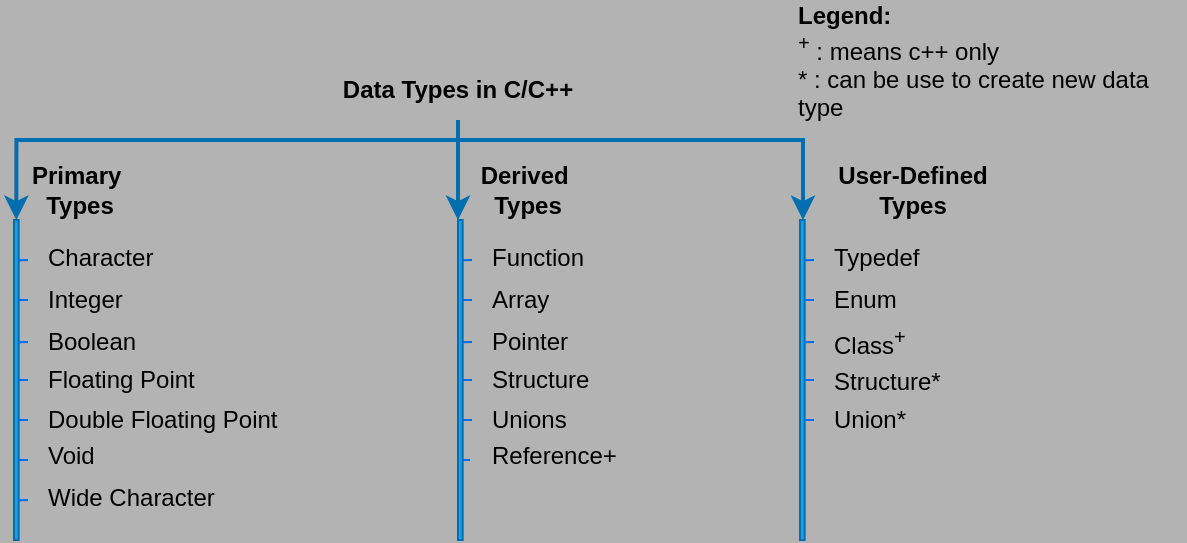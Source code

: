 <mxfile pages="7">
    <diagram id="CLGKrXk12_oF3Jadqq9M" name="DatatypeInCandC++">
        <mxGraphModel dx="1245" dy="583" grid="1" gridSize="3" guides="1" tooltips="1" connect="1" arrows="1" fold="1" page="1" pageScale="1" pageWidth="850" pageHeight="1100" background="#B3B3B3" math="0" shadow="0">
            <root>
                <mxCell id="0"/>
                <mxCell id="1" parent="0"/>
                <mxCell id="22" style="edgeStyle=orthogonalEdgeStyle;html=1;exitX=0.5;exitY=1;exitDx=0;exitDy=0;entryX=0;entryY=0.5;entryDx=0;entryDy=0;fontColor=#000000;strokeColor=#006EAF;rounded=0;strokeWidth=2;fillColor=#1ba1e2;" parent="1" source="14" target="21" edge="1">
                    <mxGeometry relative="1" as="geometry">
                        <Array as="points">
                            <mxPoint x="435" y="120"/>
                        </Array>
                    </mxGeometry>
                </mxCell>
                <mxCell id="29" style="edgeStyle=orthogonalEdgeStyle;html=1;fontColor=#000000;strokeColor=#006EAF;strokeWidth=2;fillColor=#1ba1e2;" parent="1" source="14" edge="1">
                    <mxGeometry relative="1" as="geometry">
                        <mxPoint x="435" y="160" as="targetPoint"/>
                    </mxGeometry>
                </mxCell>
                <mxCell id="31" style="edgeStyle=orthogonalEdgeStyle;html=1;entryX=0;entryY=0.25;entryDx=0;entryDy=0;fontColor=#000000;exitX=0.5;exitY=1;exitDx=0;exitDy=0;strokeColor=#006EAF;rounded=0;strokeWidth=2;fillColor=#1ba1e2;" parent="1" source="14" edge="1">
                    <mxGeometry relative="1" as="geometry">
                        <mxPoint x="607.5" y="160" as="targetPoint"/>
                        <Array as="points">
                            <mxPoint x="435" y="120"/>
                            <mxPoint x="608" y="120"/>
                        </Array>
                    </mxGeometry>
                </mxCell>
                <mxCell id="14" value="&lt;font color=&quot;#000000&quot;&gt;&lt;b&gt;Data Types in C/C++&lt;/b&gt;&lt;/font&gt;" style="text;html=1;strokeColor=none;fillColor=none;align=center;verticalAlign=middle;whiteSpace=wrap;rounded=0;" parent="1" vertex="1">
                    <mxGeometry x="350" y="80" width="170" height="30" as="geometry"/>
                </mxCell>
                <mxCell id="26" value="&lt;b&gt;Primary&amp;nbsp;&lt;br&gt;Types&lt;/b&gt;" style="text;html=1;strokeColor=none;fillColor=none;align=center;verticalAlign=middle;whiteSpace=wrap;rounded=0;fontColor=#000000;" parent="1" vertex="1">
                    <mxGeometry x="216" y="130" width="60" height="30" as="geometry"/>
                </mxCell>
                <mxCell id="27" value="&lt;b&gt;Derived&amp;nbsp;&lt;br&gt;Types&lt;/b&gt;" style="text;html=1;strokeColor=none;fillColor=none;align=center;verticalAlign=middle;whiteSpace=wrap;rounded=0;fontColor=#000000;" parent="1" vertex="1">
                    <mxGeometry x="440" y="130" width="60" height="30" as="geometry"/>
                </mxCell>
                <mxCell id="28" value="&lt;b&gt;User-Defined&lt;br&gt;Types&lt;/b&gt;" style="text;html=1;strokeColor=none;fillColor=none;align=center;verticalAlign=middle;whiteSpace=wrap;rounded=0;fontColor=#000000;" parent="1" vertex="1">
                    <mxGeometry x="620" y="130" width="85" height="30" as="geometry"/>
                </mxCell>
                <mxCell id="40" value="" style="group" parent="1" vertex="1" connectable="0">
                    <mxGeometry x="213" y="160" width="7" height="160" as="geometry"/>
                </mxCell>
                <mxCell id="21" value="" style="rounded=0;whiteSpace=wrap;html=1;fontColor=#ffffff;direction=south;fillColor=#1ba1e2;strokeColor=#006EAF;" parent="40" vertex="1">
                    <mxGeometry width="2.333" height="160" as="geometry"/>
                </mxCell>
                <mxCell id="32" value="" style="endArrow=none;html=1;fontColor=#000000;fillColor=#0050ef;strokeColor=#006AEF;exitX=0.126;exitY=-0.061;exitDx=0;exitDy=0;exitPerimeter=0;" parent="40" source="21" edge="1">
                    <mxGeometry width="50" height="50" relative="1" as="geometry">
                        <mxPoint x="2.333" y="40" as="sourcePoint"/>
                        <mxPoint x="7" y="20" as="targetPoint"/>
                    </mxGeometry>
                </mxCell>
                <mxCell id="33" value="" style="endArrow=none;html=1;fontColor=#000000;fillColor=#0050ef;strokeColor=#006AEF;exitX=0.25;exitY=0;exitDx=0;exitDy=0;" parent="40" source="21" edge="1">
                    <mxGeometry width="50" height="50" relative="1" as="geometry">
                        <mxPoint x="4.809" y="30.16" as="sourcePoint"/>
                        <mxPoint x="7" y="40" as="targetPoint"/>
                    </mxGeometry>
                </mxCell>
                <mxCell id="34" value="" style="endArrow=none;html=1;fontColor=#000000;fillColor=#0050ef;strokeColor=#006AEF;exitX=0.382;exitY=0.054;exitDx=0;exitDy=0;exitPerimeter=0;" parent="40" source="21" edge="1">
                    <mxGeometry width="50" height="50" relative="1" as="geometry">
                        <mxPoint x="4.667" y="50" as="sourcePoint"/>
                        <mxPoint x="7" y="61" as="targetPoint"/>
                    </mxGeometry>
                </mxCell>
                <mxCell id="35" value="" style="endArrow=none;html=1;fontColor=#000000;fillColor=#0050ef;strokeColor=#006AEF;exitX=0.5;exitY=0;exitDx=0;exitDy=0;" parent="40" source="21" edge="1">
                    <mxGeometry width="50" height="50" relative="1" as="geometry">
                        <mxPoint x="4.541" y="71.12" as="sourcePoint"/>
                        <mxPoint x="7" y="80" as="targetPoint"/>
                    </mxGeometry>
                </mxCell>
                <mxCell id="36" value="" style="endArrow=none;html=1;fontColor=#000000;fillColor=#0050ef;strokeColor=#006AEF;exitX=0.625;exitY=0;exitDx=0;exitDy=0;exitPerimeter=0;" parent="40" source="21" edge="1">
                    <mxGeometry width="50" height="50" relative="1" as="geometry">
                        <mxPoint x="4.667" y="90" as="sourcePoint"/>
                        <mxPoint x="7" y="100" as="targetPoint"/>
                    </mxGeometry>
                </mxCell>
                <mxCell id="37" value="" style="endArrow=none;html=1;fontColor=#000000;fillColor=#0050ef;strokeColor=#006AEF;exitX=0.75;exitY=0;exitDx=0;exitDy=0;" parent="40" source="21" edge="1">
                    <mxGeometry width="50" height="50" relative="1" as="geometry">
                        <mxPoint x="4.667" y="110" as="sourcePoint"/>
                        <mxPoint x="7" y="120" as="targetPoint"/>
                    </mxGeometry>
                </mxCell>
                <mxCell id="39" value="" style="endArrow=none;html=1;fontColor=#000000;fillColor=#0050ef;strokeColor=#006AEF;exitX=0.876;exitY=-0.029;exitDx=0;exitDy=0;exitPerimeter=0;" parent="40" source="21" edge="1">
                    <mxGeometry width="50" height="50" relative="1" as="geometry">
                        <mxPoint x="4.667" y="140" as="sourcePoint"/>
                        <mxPoint x="7" y="140" as="targetPoint"/>
                    </mxGeometry>
                </mxCell>
                <mxCell id="59" value="Character" style="text;html=1;strokeColor=none;fillColor=none;align=left;verticalAlign=middle;whiteSpace=wrap;rounded=0;fontColor=#000000;" parent="1" vertex="1">
                    <mxGeometry x="228" y="174" width="60" height="10" as="geometry"/>
                </mxCell>
                <mxCell id="60" value="Integer" style="text;html=1;strokeColor=none;fillColor=none;align=left;verticalAlign=middle;whiteSpace=wrap;rounded=0;fontColor=#000000;" parent="1" vertex="1">
                    <mxGeometry x="228" y="195" width="60" height="10" as="geometry"/>
                </mxCell>
                <mxCell id="61" value="Boolean" style="text;html=1;strokeColor=none;fillColor=none;align=left;verticalAlign=middle;whiteSpace=wrap;rounded=0;fontColor=#000000;" parent="1" vertex="1">
                    <mxGeometry x="228" y="216" width="60" height="10" as="geometry"/>
                </mxCell>
                <mxCell id="62" value="Floating Point" style="text;html=1;strokeColor=none;fillColor=none;align=left;verticalAlign=middle;whiteSpace=wrap;rounded=0;fontColor=#000000;" parent="1" vertex="1">
                    <mxGeometry x="228" y="235" width="81" height="10" as="geometry"/>
                </mxCell>
                <mxCell id="63" value="Double Floating Point" style="text;html=1;strokeColor=none;fillColor=none;align=left;verticalAlign=middle;whiteSpace=wrap;rounded=0;fontColor=#000000;" parent="1" vertex="1">
                    <mxGeometry x="228" y="255" width="123" height="10" as="geometry"/>
                </mxCell>
                <mxCell id="64" value="Void" style="text;html=1;strokeColor=none;fillColor=none;align=left;verticalAlign=middle;whiteSpace=wrap;rounded=0;fontColor=#000000;" parent="1" vertex="1">
                    <mxGeometry x="228" y="273" width="123" height="10" as="geometry"/>
                </mxCell>
                <mxCell id="65" value="Wide Character" style="text;html=1;strokeColor=none;fillColor=none;align=left;verticalAlign=middle;whiteSpace=wrap;rounded=0;fontColor=#000000;" parent="1" vertex="1">
                    <mxGeometry x="228" y="294" width="123" height="10" as="geometry"/>
                </mxCell>
                <mxCell id="66" value="" style="group" parent="1" vertex="1" connectable="0">
                    <mxGeometry x="435" y="160" width="7" height="160" as="geometry"/>
                </mxCell>
                <mxCell id="67" value="" style="rounded=0;whiteSpace=wrap;html=1;fontColor=#ffffff;direction=south;fillColor=#1ba1e2;strokeColor=#006EAF;" parent="66" vertex="1">
                    <mxGeometry width="2.333" height="160" as="geometry"/>
                </mxCell>
                <mxCell id="68" value="" style="endArrow=none;html=1;fontColor=#000000;fillColor=#0050ef;strokeColor=#006AEF;exitX=0.126;exitY=-0.061;exitDx=0;exitDy=0;exitPerimeter=0;" parent="66" source="67" edge="1">
                    <mxGeometry width="50" height="50" relative="1" as="geometry">
                        <mxPoint x="2.333" y="40" as="sourcePoint"/>
                        <mxPoint x="7" y="20" as="targetPoint"/>
                    </mxGeometry>
                </mxCell>
                <mxCell id="69" value="" style="endArrow=none;html=1;fontColor=#000000;fillColor=#0050ef;strokeColor=#006AEF;exitX=0.25;exitY=0;exitDx=0;exitDy=0;" parent="66" source="67" edge="1">
                    <mxGeometry width="50" height="50" relative="1" as="geometry">
                        <mxPoint x="4.809" y="30.16" as="sourcePoint"/>
                        <mxPoint x="7" y="40" as="targetPoint"/>
                    </mxGeometry>
                </mxCell>
                <mxCell id="70" value="" style="endArrow=none;html=1;fontColor=#000000;fillColor=#0050ef;strokeColor=#006AEF;exitX=0.382;exitY=0.054;exitDx=0;exitDy=0;exitPerimeter=0;" parent="66" source="67" edge="1">
                    <mxGeometry width="50" height="50" relative="1" as="geometry">
                        <mxPoint x="4.667" y="50" as="sourcePoint"/>
                        <mxPoint x="7" y="61" as="targetPoint"/>
                    </mxGeometry>
                </mxCell>
                <mxCell id="71" value="" style="endArrow=none;html=1;fontColor=#000000;fillColor=#0050ef;strokeColor=#006AEF;exitX=0.5;exitY=0;exitDx=0;exitDy=0;" parent="66" source="67" edge="1">
                    <mxGeometry width="50" height="50" relative="1" as="geometry">
                        <mxPoint x="4.541" y="71.12" as="sourcePoint"/>
                        <mxPoint x="7" y="80" as="targetPoint"/>
                    </mxGeometry>
                </mxCell>
                <mxCell id="72" value="" style="endArrow=none;html=1;fontColor=#000000;fillColor=#0050ef;strokeColor=#006AEF;exitX=0.625;exitY=0;exitDx=0;exitDy=0;exitPerimeter=0;" parent="66" source="67" edge="1">
                    <mxGeometry width="50" height="50" relative="1" as="geometry">
                        <mxPoint x="4.667" y="90" as="sourcePoint"/>
                        <mxPoint x="7" y="100" as="targetPoint"/>
                    </mxGeometry>
                </mxCell>
                <mxCell id="75" value="Function" style="text;html=1;strokeColor=none;fillColor=none;align=left;verticalAlign=middle;whiteSpace=wrap;rounded=0;fontColor=#000000;" parent="1" vertex="1">
                    <mxGeometry x="450" y="174" width="60" height="10" as="geometry"/>
                </mxCell>
                <mxCell id="76" value="Array" style="text;html=1;strokeColor=none;fillColor=none;align=left;verticalAlign=middle;whiteSpace=wrap;rounded=0;fontColor=#000000;" parent="1" vertex="1">
                    <mxGeometry x="450" y="195" width="60" height="10" as="geometry"/>
                </mxCell>
                <mxCell id="77" value="Pointer" style="text;html=1;strokeColor=none;fillColor=none;align=left;verticalAlign=middle;whiteSpace=wrap;rounded=0;fontColor=#000000;" parent="1" vertex="1">
                    <mxGeometry x="450" y="216" width="60" height="10" as="geometry"/>
                </mxCell>
                <mxCell id="78" value="Structure" style="text;html=1;strokeColor=none;fillColor=none;align=left;verticalAlign=middle;whiteSpace=wrap;rounded=0;fontColor=#000000;" parent="1" vertex="1">
                    <mxGeometry x="450" y="235" width="81" height="10" as="geometry"/>
                </mxCell>
                <mxCell id="79" value="Unions" style="text;html=1;strokeColor=none;fillColor=none;align=left;verticalAlign=middle;whiteSpace=wrap;rounded=0;fontColor=#000000;" parent="1" vertex="1">
                    <mxGeometry x="450" y="255" width="123" height="10" as="geometry"/>
                </mxCell>
                <mxCell id="82" value="" style="group" parent="1" vertex="1" connectable="0">
                    <mxGeometry x="606" y="160" width="7" height="160" as="geometry"/>
                </mxCell>
                <mxCell id="83" value="" style="rounded=0;whiteSpace=wrap;html=1;fontColor=#ffffff;direction=south;fillColor=#1ba1e2;strokeColor=#006EAF;" parent="82" vertex="1">
                    <mxGeometry width="2.333" height="160" as="geometry"/>
                </mxCell>
                <mxCell id="84" value="" style="endArrow=none;html=1;fontColor=#000000;fillColor=#0050ef;strokeColor=#006AEF;exitX=0.126;exitY=-0.061;exitDx=0;exitDy=0;exitPerimeter=0;" parent="82" source="83" edge="1">
                    <mxGeometry width="50" height="50" relative="1" as="geometry">
                        <mxPoint x="2.333" y="40" as="sourcePoint"/>
                        <mxPoint x="7" y="20" as="targetPoint"/>
                    </mxGeometry>
                </mxCell>
                <mxCell id="85" value="" style="endArrow=none;html=1;fontColor=#000000;fillColor=#0050ef;strokeColor=#006AEF;exitX=0.25;exitY=0;exitDx=0;exitDy=0;" parent="82" source="83" edge="1">
                    <mxGeometry width="50" height="50" relative="1" as="geometry">
                        <mxPoint x="4.809" y="30.16" as="sourcePoint"/>
                        <mxPoint x="7" y="40" as="targetPoint"/>
                    </mxGeometry>
                </mxCell>
                <mxCell id="86" value="" style="endArrow=none;html=1;fontColor=#000000;fillColor=#0050ef;strokeColor=#006AEF;exitX=0.382;exitY=0.054;exitDx=0;exitDy=0;exitPerimeter=0;" parent="82" source="83" edge="1">
                    <mxGeometry width="50" height="50" relative="1" as="geometry">
                        <mxPoint x="4.667" y="50" as="sourcePoint"/>
                        <mxPoint x="7" y="61" as="targetPoint"/>
                    </mxGeometry>
                </mxCell>
                <mxCell id="87" value="" style="endArrow=none;html=1;fontColor=#000000;fillColor=#0050ef;strokeColor=#006AEF;exitX=0.5;exitY=0;exitDx=0;exitDy=0;" parent="82" source="83" edge="1">
                    <mxGeometry width="50" height="50" relative="1" as="geometry">
                        <mxPoint x="4.541" y="71.12" as="sourcePoint"/>
                        <mxPoint x="7" y="80" as="targetPoint"/>
                    </mxGeometry>
                </mxCell>
                <mxCell id="88" value="" style="endArrow=none;html=1;fontColor=#000000;fillColor=#0050ef;strokeColor=#006AEF;exitX=0.625;exitY=0;exitDx=0;exitDy=0;exitPerimeter=0;" parent="82" source="83" edge="1">
                    <mxGeometry width="50" height="50" relative="1" as="geometry">
                        <mxPoint x="4.667" y="90" as="sourcePoint"/>
                        <mxPoint x="7" y="100" as="targetPoint"/>
                    </mxGeometry>
                </mxCell>
                <mxCell id="91" value="Typedef" style="text;html=1;strokeColor=none;fillColor=none;align=left;verticalAlign=middle;whiteSpace=wrap;rounded=0;fontColor=#000000;" parent="1" vertex="1">
                    <mxGeometry x="621" y="174" width="60" height="10" as="geometry"/>
                </mxCell>
                <mxCell id="92" value="Enum" style="text;html=1;strokeColor=none;fillColor=none;align=left;verticalAlign=middle;whiteSpace=wrap;rounded=0;fontColor=#000000;" parent="1" vertex="1">
                    <mxGeometry x="621" y="195" width="60" height="10" as="geometry"/>
                </mxCell>
                <mxCell id="93" value="Class&lt;sup&gt;+&lt;/sup&gt;" style="text;html=1;strokeColor=none;fillColor=none;align=left;verticalAlign=middle;whiteSpace=wrap;rounded=0;fontColor=#000000;" parent="1" vertex="1">
                    <mxGeometry x="621" y="216" width="60" height="10" as="geometry"/>
                </mxCell>
                <mxCell id="94" value="Structure*" style="text;html=1;strokeColor=none;fillColor=none;align=left;verticalAlign=middle;whiteSpace=wrap;rounded=0;fontColor=#000000;" parent="1" vertex="1">
                    <mxGeometry x="621" y="235" width="81" height="11" as="geometry"/>
                </mxCell>
                <mxCell id="95" value="Union*" style="text;html=1;strokeColor=none;fillColor=none;align=left;verticalAlign=middle;whiteSpace=wrap;rounded=0;fontColor=#000000;" parent="1" vertex="1">
                    <mxGeometry x="621" y="255" width="69" height="10" as="geometry"/>
                </mxCell>
                <mxCell id="103" value="Reference+" style="text;html=1;strokeColor=none;fillColor=none;align=left;verticalAlign=middle;whiteSpace=wrap;rounded=0;fontColor=#000000;" parent="1" vertex="1">
                    <mxGeometry x="450" y="273" width="123" height="10" as="geometry"/>
                </mxCell>
                <mxCell id="106" value="" style="endArrow=none;html=1;rounded=0;fontColor=#000000;strokeColor=#006AEF;exitX=0.75;exitY=0;exitDx=0;exitDy=0;" parent="1" source="67" edge="1">
                    <mxGeometry width="50" height="50" relative="1" as="geometry">
                        <mxPoint x="486" y="272" as="sourcePoint"/>
                        <mxPoint x="441" y="280" as="targetPoint"/>
                    </mxGeometry>
                </mxCell>
                <mxCell id="108" value="&lt;font color=&quot;#000000&quot;&gt;&lt;b&gt;Legend:&lt;/b&gt;&lt;br&gt;&lt;sup&gt;+&lt;/sup&gt; : means c++ only&lt;br&gt;* : can be use to create new data type&lt;br&gt;&lt;/font&gt;" style="text;html=1;strokeColor=none;fillColor=none;align=left;verticalAlign=middle;whiteSpace=wrap;rounded=0;" parent="1" vertex="1">
                    <mxGeometry x="603" y="66" width="195" height="30" as="geometry"/>
                </mxCell>
            </root>
        </mxGraphModel>
    </diagram>
    <diagram id="qyDhg6Pe3Rufp1Oxhwt_" name="1ByteBitRepresentation">
        <mxGraphModel dx="1245" dy="583" grid="1" gridSize="3" guides="1" tooltips="1" connect="1" arrows="1" fold="1" page="1" pageScale="1" pageWidth="850" pageHeight="1100" background="#B3B3B3" math="0" shadow="0">
            <root>
                <mxCell id="9d3pPZgFP_JbJqybpH_n-0"/>
                <mxCell id="9d3pPZgFP_JbJqybpH_n-1" parent="9d3pPZgFP_JbJqybpH_n-0"/>
                <mxCell id="9d3pPZgFP_JbJqybpH_n-2" value="&lt;font style=&quot;font-size: 14px&quot;&gt;b&lt;sub&gt;7&lt;/sub&gt;b&lt;sub&gt;6&lt;/sub&gt;b&lt;sub&gt;5&lt;/sub&gt;b&lt;sub&gt;4&lt;/sub&gt;b&lt;sub&gt;2&lt;/sub&gt;b&lt;sub&gt;3&lt;/sub&gt;b&lt;sub&gt;1&lt;/sub&gt;b&lt;sub&gt;0&lt;/sub&gt;&lt;/font&gt;" style="text;html=1;strokeColor=none;fillColor=none;align=left;verticalAlign=middle;whiteSpace=wrap;rounded=0;fontColor=#000000;" parent="9d3pPZgFP_JbJqybpH_n-1" vertex="1">
                    <mxGeometry x="400" y="360" width="120" height="30" as="geometry"/>
                </mxCell>
                <mxCell id="9d3pPZgFP_JbJqybpH_n-3" value="" style="verticalLabelPosition=bottom;shadow=0;dashed=0;align=center;html=1;verticalAlign=top;strokeWidth=1;shape=mxgraph.mockup.markup.curlyBrace;strokeColor=#006AEF;fontSize=14;fontColor=#006AEF;" parent="9d3pPZgFP_JbJqybpH_n-1" vertex="1">
                    <mxGeometry x="400" y="340" width="120" height="20" as="geometry"/>
                </mxCell>
                <mxCell id="9d3pPZgFP_JbJqybpH_n-4" value="1 byte = 8 bits" style="text;html=1;strokeColor=none;fillColor=none;align=center;verticalAlign=middle;whiteSpace=wrap;rounded=0;fontSize=14;fontColor=#006AEF;" parent="9d3pPZgFP_JbJqybpH_n-1" vertex="1">
                    <mxGeometry x="410" y="310" width="100" height="30" as="geometry"/>
                </mxCell>
                <mxCell id="9d3pPZgFP_JbJqybpH_n-5" value="&lt;font style=&quot;font-size: 10px&quot;&gt;&lt;font style=&quot;font-size: 10px&quot;&gt;Most significa&lt;/font&gt;nt bit (MSB)&lt;/font&gt;" style="text;html=1;strokeColor=none;fillColor=none;align=center;verticalAlign=middle;whiteSpace=wrap;rounded=0;fontSize=14;fontColor=#006AEF;" parent="9d3pPZgFP_JbJqybpH_n-1" vertex="1">
                    <mxGeometry x="381" y="400" width="60" height="30" as="geometry"/>
                </mxCell>
                <mxCell id="9d3pPZgFP_JbJqybpH_n-6" value="&lt;font style=&quot;font-size: 10px&quot;&gt;&lt;font style=&quot;font-size: 10px&quot;&gt;Least significa&lt;/font&gt;nt bit (LSB)&lt;/font&gt;" style="text;html=1;strokeColor=none;fillColor=none;align=center;verticalAlign=middle;whiteSpace=wrap;rounded=0;fontSize=14;fontColor=#006AEF;" parent="9d3pPZgFP_JbJqybpH_n-1" vertex="1">
                    <mxGeometry x="480" y="399" width="60" height="30" as="geometry"/>
                </mxCell>
                <mxCell id="9d3pPZgFP_JbJqybpH_n-8" value="" style="endArrow=classic;html=1;fontSize=10;fontColor=#006AEF;strokeColor=#006AEF;" parent="9d3pPZgFP_JbJqybpH_n-1" edge="1">
                    <mxGeometry width="50" height="50" relative="1" as="geometry">
                        <mxPoint x="410" y="396" as="sourcePoint"/>
                        <mxPoint x="410" y="380" as="targetPoint"/>
                    </mxGeometry>
                </mxCell>
                <mxCell id="9d3pPZgFP_JbJqybpH_n-9" value="" style="endArrow=classic;html=1;fontSize=10;fontColor=#006AEF;strokeColor=#006AEF;" parent="9d3pPZgFP_JbJqybpH_n-1" edge="1">
                    <mxGeometry width="50" height="50" relative="1" as="geometry">
                        <mxPoint x="509.9" y="397" as="sourcePoint"/>
                        <mxPoint x="509.9" y="381" as="targetPoint"/>
                    </mxGeometry>
                </mxCell>
            </root>
        </mxGraphModel>
    </diagram>
    <diagram id="Bljj1boGnRY1IrbNQuef" name="Operatortable">
        <mxGraphModel dx="1245" dy="583" grid="1" gridSize="3" guides="1" tooltips="1" connect="1" arrows="1" fold="1" page="1" pageScale="1" pageWidth="850" pageHeight="1100" background="#B3B3B3" math="0" shadow="0">
            <root>
                <mxCell id="gBnM-PAhTsGrrWJA0vlk-0"/>
                <mxCell id="gBnM-PAhTsGrrWJA0vlk-1" parent="gBnM-PAhTsGrrWJA0vlk-0"/>
                <mxCell id="gBnM-PAhTsGrrWJA0vlk-2" value="" style="shape=table;startSize=0;container=1;collapsible=0;childLayout=tableLayout;strokeColor=#000000;" parent="gBnM-PAhTsGrrWJA0vlk-1" vertex="1">
                    <mxGeometry x="36" y="42" width="210" height="122" as="geometry"/>
                </mxCell>
                <mxCell id="gBnM-PAhTsGrrWJA0vlk-3" value="" style="shape=partialRectangle;collapsible=0;dropTarget=0;pointerEvents=0;fillColor=#003366;top=0;left=0;bottom=1;right=0;points=[[0,0.5],[1,0.5]];portConstraint=eastwest;fontColor=#ffffff;strokeColor=#000000;container=0;backgroundOutline=0;noLabel=0;" parent="gBnM-PAhTsGrrWJA0vlk-2" vertex="1">
                    <mxGeometry width="210" height="24" as="geometry"/>
                </mxCell>
                <mxCell id="gBnM-PAhTsGrrWJA0vlk-4" value="&lt;font color=&quot;#ffffff&quot;&gt;Type&lt;/font&gt;" style="shape=partialRectangle;html=1;whiteSpace=wrap;connectable=0;overflow=hidden;fillColor=none;top=0;left=0;bottom=0;right=0;pointerEvents=1;strokeColor=#000000;" parent="gBnM-PAhTsGrrWJA0vlk-3" vertex="1">
                    <mxGeometry width="108" height="24" as="geometry">
                        <mxRectangle width="108" height="24" as="alternateBounds"/>
                    </mxGeometry>
                </mxCell>
                <mxCell id="gBnM-PAhTsGrrWJA0vlk-5" value="&lt;font color=&quot;#ffffff&quot;&gt;Operators&lt;/font&gt;" style="shape=partialRectangle;html=1;whiteSpace=wrap;connectable=0;overflow=hidden;fillColor=none;top=0;left=0;bottom=0;right=0;pointerEvents=1;strokeColor=#000000;" parent="gBnM-PAhTsGrrWJA0vlk-3" vertex="1">
                    <mxGeometry x="108" width="102" height="24" as="geometry">
                        <mxRectangle width="102" height="24" as="alternateBounds"/>
                    </mxGeometry>
                </mxCell>
                <mxCell id="gBnM-PAhTsGrrWJA0vlk-6" value="" style="shape=partialRectangle;collapsible=0;dropTarget=0;pointerEvents=0;fillColor=#CCFFFF;top=0;left=1;bottom=0;right=1;points=[[0,0.5],[1,0.5]];portConstraint=eastwest;fontColor=#000000;strokeColor=#000000;" parent="gBnM-PAhTsGrrWJA0vlk-2" vertex="1">
                    <mxGeometry y="24" width="210" height="24" as="geometry"/>
                </mxCell>
                <mxCell id="gBnM-PAhTsGrrWJA0vlk-7" value="Logical" style="shape=partialRectangle;html=1;whiteSpace=wrap;connectable=0;overflow=hidden;fillColor=#CCFFFF;top=0;left=1;bottom=0;right=1;pointerEvents=1;fontColor=#000000;strokeColor=#000000;" parent="gBnM-PAhTsGrrWJA0vlk-6" vertex="1">
                    <mxGeometry width="108" height="24" as="geometry">
                        <mxRectangle width="108" height="24" as="alternateBounds"/>
                    </mxGeometry>
                </mxCell>
                <mxCell id="gBnM-PAhTsGrrWJA0vlk-8" value="||, &amp;amp;&amp;amp;, !" style="shape=partialRectangle;html=1;whiteSpace=wrap;connectable=0;overflow=hidden;fillColor=#CCFFFF;top=0;left=1;bottom=0;right=1;pointerEvents=1;fontColor=#000000;strokeColor=#000000;" parent="gBnM-PAhTsGrrWJA0vlk-6" vertex="1">
                    <mxGeometry x="108" width="102" height="24" as="geometry">
                        <mxRectangle width="102" height="24" as="alternateBounds"/>
                    </mxGeometry>
                </mxCell>
                <mxCell id="gBnM-PAhTsGrrWJA0vlk-9" value="" style="shape=partialRectangle;collapsible=0;dropTarget=0;pointerEvents=0;fillColor=#CCFFFF;top=0;left=1;bottom=0;right=1;points=[[0,0.5],[1,0.5]];portConstraint=eastwest;fontColor=#000000;strokeColor=#000000;" parent="gBnM-PAhTsGrrWJA0vlk-2" vertex="1">
                    <mxGeometry y="48" width="210" height="26" as="geometry"/>
                </mxCell>
                <mxCell id="gBnM-PAhTsGrrWJA0vlk-10" value="Bitwise" style="shape=partialRectangle;html=1;whiteSpace=wrap;connectable=0;overflow=hidden;fillColor=#CCFFFF;top=0;left=1;bottom=0;right=1;pointerEvents=1;fontColor=#000000;strokeColor=#000000;" parent="gBnM-PAhTsGrrWJA0vlk-9" vertex="1">
                    <mxGeometry width="108" height="26" as="geometry">
                        <mxRectangle width="108" height="26" as="alternateBounds"/>
                    </mxGeometry>
                </mxCell>
                <mxCell id="gBnM-PAhTsGrrWJA0vlk-11" value="&amp;lt;&amp;lt;, &amp;gt;&amp;gt;, |, &amp;amp;, ^, ~" style="shape=partialRectangle;html=1;whiteSpace=wrap;connectable=0;overflow=hidden;fillColor=#CCFFFF;top=0;left=1;bottom=0;right=1;pointerEvents=1;fontColor=#000000;strokeColor=#000000;" parent="gBnM-PAhTsGrrWJA0vlk-9" vertex="1">
                    <mxGeometry x="108" width="102" height="26" as="geometry">
                        <mxRectangle width="102" height="26" as="alternateBounds"/>
                    </mxGeometry>
                </mxCell>
                <mxCell id="gBnM-PAhTsGrrWJA0vlk-12" value="" style="shape=partialRectangle;collapsible=0;dropTarget=0;pointerEvents=0;fillColor=#CCFFFF;top=0;left=1;bottom=0;right=1;points=[[0,0.5],[1,0.5]];portConstraint=eastwest;fontColor=#000000;strokeColor=#000000;" parent="gBnM-PAhTsGrrWJA0vlk-2" vertex="1">
                    <mxGeometry y="74" width="210" height="24" as="geometry"/>
                </mxCell>
                <mxCell id="gBnM-PAhTsGrrWJA0vlk-13" value="Arithmetic" style="shape=partialRectangle;html=1;whiteSpace=wrap;connectable=0;overflow=hidden;fillColor=#CCFFFF;top=0;left=1;bottom=0;right=1;pointerEvents=1;fontColor=#000000;strokeColor=#000000;" parent="gBnM-PAhTsGrrWJA0vlk-12" vertex="1">
                    <mxGeometry width="108" height="24" as="geometry">
                        <mxRectangle width="108" height="24" as="alternateBounds"/>
                    </mxGeometry>
                </mxCell>
                <mxCell id="gBnM-PAhTsGrrWJA0vlk-14" value="+, -, /, *, ++, --, %" style="shape=partialRectangle;html=1;whiteSpace=wrap;connectable=0;overflow=hidden;fillColor=#CCFFFF;top=0;left=1;bottom=0;right=1;pointerEvents=1;fontColor=#000000;strokeColor=#000000;" parent="gBnM-PAhTsGrrWJA0vlk-12" vertex="1">
                    <mxGeometry x="108" width="102" height="24" as="geometry">
                        <mxRectangle width="102" height="24" as="alternateBounds"/>
                    </mxGeometry>
                </mxCell>
                <mxCell id="gBnM-PAhTsGrrWJA0vlk-15" value="" style="shape=partialRectangle;collapsible=0;dropTarget=0;pointerEvents=0;fillColor=#CCFFFF;top=0;left=1;bottom=0;right=1;points=[[0,0.5],[1,0.5]];portConstraint=eastwest;fontColor=#000000;strokeColor=#000000;" parent="gBnM-PAhTsGrrWJA0vlk-2" vertex="1">
                    <mxGeometry y="98" width="210" height="24" as="geometry"/>
                </mxCell>
                <mxCell id="gBnM-PAhTsGrrWJA0vlk-16" value="Relational" style="shape=partialRectangle;html=1;whiteSpace=wrap;connectable=0;overflow=hidden;fillColor=#CCFFFF;top=0;left=1;bottom=0;right=1;pointerEvents=1;fontColor=#000000;strokeColor=#000000;" parent="gBnM-PAhTsGrrWJA0vlk-15" vertex="1">
                    <mxGeometry width="108" height="24" as="geometry">
                        <mxRectangle width="108" height="24" as="alternateBounds"/>
                    </mxGeometry>
                </mxCell>
                <mxCell id="gBnM-PAhTsGrrWJA0vlk-17" value="&amp;lt;, &amp;lt;=, &amp;gt;, =&amp;gt;, ==, !=" style="shape=partialRectangle;html=1;whiteSpace=wrap;connectable=0;overflow=hidden;fillColor=#CCFFFF;top=0;left=1;bottom=0;right=1;pointerEvents=1;fontColor=#000000;strokeColor=#000000;" parent="gBnM-PAhTsGrrWJA0vlk-15" vertex="1">
                    <mxGeometry x="108" width="102" height="24" as="geometry">
                        <mxRectangle width="102" height="24" as="alternateBounds"/>
                    </mxGeometry>
                </mxCell>
            </root>
        </mxGraphModel>
    </diagram>
    <diagram id="HWsJm14dr2NXBmhvnAX2" name="ForLoopFlowChart">
        <mxGraphModel dx="1245" dy="1683" grid="1" gridSize="3" guides="1" tooltips="1" connect="1" arrows="1" fold="1" page="1" pageScale="1" pageWidth="850" pageHeight="1100" background="#B3B3B3" math="0" shadow="0">
            <root>
                <mxCell id="9omk5bRNVr0FHva6riid-0"/>
                <mxCell id="9omk5bRNVr0FHva6riid-1" parent="9omk5bRNVr0FHva6riid-0"/>
                <mxCell id="b4PdCXAwSdNNeexsLrsN-10" value="" style="rounded=0;whiteSpace=wrap;html=1;fontColor=#A20025;fillColor=#FFE6CC;strokeColor=none;" parent="9omk5bRNVr0FHva6riid-1" vertex="1">
                    <mxGeometry x="249" y="117" width="423" height="279" as="geometry"/>
                </mxCell>
                <mxCell id="b4PdCXAwSdNNeexsLrsN-0" style="edgeStyle=none;html=1;exitX=0.5;exitY=1;exitDx=0;exitDy=0;exitPerimeter=0;entryX=0.5;entryY=0;entryDx=0;entryDy=0;strokeColor=#000000;" parent="9omk5bRNVr0FHva6riid-1" source="9omk5bRNVr0FHva6riid-3" target="9omk5bRNVr0FHva6riid-6" edge="1">
                    <mxGeometry relative="1" as="geometry"/>
                </mxCell>
                <mxCell id="9omk5bRNVr0FHva6riid-3" value="&lt;font color=&quot;#ffffff&quot;&gt;Start&lt;/font&gt;" style="strokeWidth=2;html=1;shape=mxgraph.flowchart.start_1;whiteSpace=wrap;fillColor=#006600;" parent="9omk5bRNVr0FHva6riid-1" vertex="1">
                    <mxGeometry x="375" y="-40" width="100" height="60" as="geometry"/>
                </mxCell>
                <mxCell id="9omk5bRNVr0FHva6riid-4" value="Stop" style="strokeWidth=2;html=1;shape=mxgraph.flowchart.terminator;whiteSpace=wrap;fillColor=#a20025;fontColor=#ffffff;strokeColor=#6F0000;" parent="9omk5bRNVr0FHva6riid-1" vertex="1">
                    <mxGeometry x="375.5" y="410" width="100" height="60" as="geometry"/>
                </mxCell>
                <mxCell id="b4PdCXAwSdNNeexsLrsN-2" style="edgeStyle=none;html=1;exitX=0.5;exitY=1;exitDx=0;exitDy=0;exitPerimeter=0;entryX=0.5;entryY=0;entryDx=0;entryDy=0;strokeColor=#006600;" parent="9omk5bRNVr0FHva6riid-1" source="9omk5bRNVr0FHva6riid-5" target="9omk5bRNVr0FHva6riid-8" edge="1">
                    <mxGeometry relative="1" as="geometry"/>
                </mxCell>
                <mxCell id="b4PdCXAwSdNNeexsLrsN-7" style="edgeStyle=orthogonalEdgeStyle;html=1;exitX=0;exitY=0.5;exitDx=0;exitDy=0;exitPerimeter=0;strokeColor=#A20025;entryX=0;entryY=0.5;entryDx=0;entryDy=0;entryPerimeter=0;fillColor=#a20025;" parent="9omk5bRNVr0FHva6riid-1" source="9omk5bRNVr0FHva6riid-5" target="9omk5bRNVr0FHva6riid-4" edge="1">
                    <mxGeometry relative="1" as="geometry">
                        <mxPoint x="282" y="453" as="targetPoint"/>
                        <Array as="points">
                            <mxPoint x="288" y="185"/>
                            <mxPoint x="288" y="440"/>
                        </Array>
                    </mxGeometry>
                </mxCell>
                <mxCell id="9omk5bRNVr0FHva6riid-5" value="&lt;font color=&quot;#ffffff&quot;&gt;Test Condtion&lt;/font&gt;" style="strokeWidth=2;html=1;shape=mxgraph.flowchart.decision;whiteSpace=wrap;fillColor=#330033;" parent="9omk5bRNVr0FHva6riid-1" vertex="1">
                    <mxGeometry x="375" y="135" width="100" height="100" as="geometry"/>
                </mxCell>
                <mxCell id="b4PdCXAwSdNNeexsLrsN-1" style="edgeStyle=none;html=1;exitX=0.5;exitY=1;exitDx=0;exitDy=0;entryX=0.5;entryY=0;entryDx=0;entryDy=0;entryPerimeter=0;strokeColor=#000000;" parent="9omk5bRNVr0FHva6riid-1" source="9omk5bRNVr0FHva6riid-6" target="9omk5bRNVr0FHva6riid-5" edge="1">
                    <mxGeometry relative="1" as="geometry"/>
                </mxCell>
                <mxCell id="9omk5bRNVr0FHva6riid-6" value="&lt;font color=&quot;#ffffff&quot;&gt;Initialize Values&lt;br&gt;int i =0;&lt;/font&gt;" style="rounded=0;whiteSpace=wrap;html=1;fillColor=#006600;" parent="9omk5bRNVr0FHva6riid-1" vertex="1">
                    <mxGeometry x="368" y="50" width="115" height="40" as="geometry"/>
                </mxCell>
                <mxCell id="b4PdCXAwSdNNeexsLrsN-3" style="edgeStyle=orthogonalEdgeStyle;html=1;exitX=0.5;exitY=1;exitDx=0;exitDy=0;strokeColor=#000000;" parent="9omk5bRNVr0FHva6riid-1" source="9omk5bRNVr0FHva6riid-8" target="9omk5bRNVr0FHva6riid-9" edge="1">
                    <mxGeometry relative="1" as="geometry"/>
                </mxCell>
                <mxCell id="9omk5bRNVr0FHva6riid-8" value="&lt;font color=&quot;#ffffff&quot;&gt;Execute for loop Body Statements&lt;/font&gt;" style="rounded=0;whiteSpace=wrap;html=1;fillColor=#FFB366;" parent="9omk5bRNVr0FHva6riid-1" vertex="1">
                    <mxGeometry x="365" y="300" width="120" height="60" as="geometry"/>
                </mxCell>
                <mxCell id="b4PdCXAwSdNNeexsLrsN-4" style="edgeStyle=orthogonalEdgeStyle;html=1;exitX=0.5;exitY=0;exitDx=0;exitDy=0;strokeColor=#000000;" parent="9omk5bRNVr0FHva6riid-1" source="9omk5bRNVr0FHva6riid-9" target="9omk5bRNVr0FHva6riid-5" edge="1">
                    <mxGeometry relative="1" as="geometry"/>
                </mxCell>
                <mxCell id="9omk5bRNVr0FHva6riid-9" value="&lt;font color=&quot;#ffffff&quot;&gt;Update Test condition&lt;br&gt;i++&lt;/font&gt;" style="rounded=0;whiteSpace=wrap;html=1;fillColor=#FFB366;" parent="9omk5bRNVr0FHva6riid-1" vertex="1">
                    <mxGeometry x="530" y="210" width="120" height="60" as="geometry"/>
                </mxCell>
                <mxCell id="b4PdCXAwSdNNeexsLrsN-8" value="&lt;font color=&quot;#006600&quot;&gt;true&lt;/font&gt;" style="text;html=1;strokeColor=none;fillColor=none;align=center;verticalAlign=middle;whiteSpace=wrap;rounded=0;" parent="9omk5bRNVr0FHva6riid-1" vertex="1">
                    <mxGeometry x="426" y="252" width="34" height="30" as="geometry"/>
                </mxCell>
                <mxCell id="b4PdCXAwSdNNeexsLrsN-9" value="&lt;font color=&quot;#a20025&quot;&gt;false&lt;/font&gt;" style="text;html=1;strokeColor=none;fillColor=none;align=center;verticalAlign=middle;whiteSpace=wrap;rounded=0;fontColor=#006600;" parent="9omk5bRNVr0FHva6riid-1" vertex="1">
                    <mxGeometry x="312" y="159" width="60" height="30" as="geometry"/>
                </mxCell>
                <mxCell id="b4PdCXAwSdNNeexsLrsN-11" value="Repeat Loop" style="text;html=1;strokeColor=none;fillColor=none;align=center;verticalAlign=middle;whiteSpace=wrap;rounded=0;fontColor=#000000;fontSize=15;" parent="9omk5bRNVr0FHva6riid-1" vertex="1">
                    <mxGeometry x="576" y="120" width="90" height="30" as="geometry"/>
                </mxCell>
            </root>
        </mxGraphModel>
    </diagram>
    <diagram id="lOEQxqFZWERVnI0tLlcJ" name="PointerVisualization">
        <mxGraphModel dx="1245" dy="583" grid="1" gridSize="10" guides="1" tooltips="1" connect="1" arrows="1" fold="1" page="1" pageScale="1" pageWidth="850" pageHeight="1100" background="#B3B3B3" math="0" shadow="0">
            <root>
                <mxCell id="BJl1fa0kN23DH0NShsLU-0"/>
                <mxCell id="BJl1fa0kN23DH0NShsLU-1" parent="BJl1fa0kN23DH0NShsLU-0"/>
                <mxCell id="BJl1fa0kN23DH0NShsLU-2" value="" style="rounded=0;whiteSpace=wrap;html=1;glass=0;shadow=1;fillColor=#FFFFFF;fontColor=#000000;" parent="BJl1fa0kN23DH0NShsLU-1" vertex="1">
                    <mxGeometry x="310" y="280" width="210" height="50" as="geometry"/>
                </mxCell>
                <mxCell id="BJl1fa0kN23DH0NShsLU-3" value="&lt;font color=&quot;#000000&quot; style=&quot;font-size: 20px&quot;&gt;5&lt;/font&gt;" style="rounded=0;whiteSpace=wrap;html=1;glass=0;shadow=1;fillColor=#FFFFFF;align=right;" parent="BJl1fa0kN23DH0NShsLU-1" vertex="1">
                    <mxGeometry x="310" y="200" width="210" height="50" as="geometry"/>
                </mxCell>
                <mxCell id="BJl1fa0kN23DH0NShsLU-5" style="edgeStyle=elbowEdgeStyle;html=1;fontColor=#000000;strokeColor=#000000;rounded=0;elbow=vertical;entryX=0;entryY=0.5;entryDx=0;entryDy=0;" parent="BJl1fa0kN23DH0NShsLU-1" source="BJl1fa0kN23DH0NShsLU-4" target="BJl1fa0kN23DH0NShsLU-3" edge="1">
                    <mxGeometry relative="1" as="geometry">
                        <mxPoint x="260" y="390" as="targetPoint"/>
                        <Array as="points">
                            <mxPoint x="290" y="340"/>
                            <mxPoint x="310" y="330"/>
                            <mxPoint x="290" y="310"/>
                            <mxPoint x="290" y="320"/>
                            <mxPoint x="280" y="360"/>
                            <mxPoint x="330" y="340"/>
                        </Array>
                    </mxGeometry>
                </mxCell>
                <mxCell id="BJl1fa0kN23DH0NShsLU-4" value="" style="shape=waypoint;sketch=0;fillStyle=solid;size=6;pointerEvents=1;points=[];fillColor=none;resizable=0;rotatable=0;perimeter=centerPerimeter;snapToPoint=1;rounded=0;shadow=0;glass=0;fontColor=#000000;strokeColor=#000000;" parent="BJl1fa0kN23DH0NShsLU-1" vertex="1">
                    <mxGeometry x="385" y="290" width="40" height="40" as="geometry"/>
                </mxCell>
                <mxCell id="BJl1fa0kN23DH0NShsLU-7" value="ptr_quantity" style="text;html=1;strokeColor=none;fillColor=none;align=center;verticalAlign=middle;whiteSpace=wrap;rounded=0;shadow=0;glass=0;fontColor=#000000;" parent="BJl1fa0kN23DH0NShsLU-1" vertex="1">
                    <mxGeometry x="240" y="310" width="60" height="30" as="geometry"/>
                </mxCell>
                <mxCell id="BJl1fa0kN23DH0NShsLU-8" value="quantity" style="text;html=1;strokeColor=none;fillColor=none;align=center;verticalAlign=middle;whiteSpace=wrap;rounded=0;shadow=0;glass=0;fontColor=#000000;" parent="BJl1fa0kN23DH0NShsLU-1" vertex="1">
                    <mxGeometry x="240" y="200" width="60" height="30" as="geometry"/>
                </mxCell>
                <mxCell id="BJl1fa0kN23DH0NShsLU-10" value="&lt;font style=&quot;font-size: 15px&quot;&gt;&lt;b&gt;Pointer to an integer&lt;/b&gt;&lt;/font&gt;" style="text;html=1;strokeColor=none;fillColor=none;align=center;verticalAlign=middle;whiteSpace=wrap;rounded=0;shadow=0;glass=0;fontColor=#000000;" parent="BJl1fa0kN23DH0NShsLU-1" vertex="1">
                    <mxGeometry x="342.5" y="350" width="155" height="30" as="geometry"/>
                </mxCell>
            </root>
        </mxGraphModel>
    </diagram>
    <diagram id="9WXa2w3AKzP87MZZPD3q" name="PointerOperationsStepThrough">
        <mxGraphModel dx="1245" dy="583" grid="1" gridSize="3" guides="1" tooltips="1" connect="1" arrows="1" fold="1" page="1" pageScale="1" pageWidth="850" pageHeight="1100" background="#B3B3B3" math="0" shadow="0">
            <root>
                <mxCell id="382kTxVNvQhg3mIiB0XL-0"/>
                <mxCell id="382kTxVNvQhg3mIiB0XL-1" parent="382kTxVNvQhg3mIiB0XL-0"/>
                <mxCell id="382kTxVNvQhg3mIiB0XL-2" value="&lt;br&gt;&lt;br&gt;&lt;div style=&quot;color: rgb(212, 212, 212); background-color: rgb(30, 30, 30); font-family: consolas, &amp;quot;courier new&amp;quot;, monospace; font-weight: normal; font-size: 14px; line-height: 19px;&quot;&gt;&lt;div&gt;&lt;span style=&quot;color: #569cd6&quot;&gt;int&lt;/span&gt;&lt;span style=&quot;color: #d4d4d4&quot;&gt; &lt;/span&gt;&lt;span style=&quot;color: #9cdcfe&quot;&gt;quantity&lt;/span&gt;&lt;span style=&quot;color: #d4d4d4&quot;&gt; = &lt;/span&gt;&lt;span style=&quot;color: #b5cea8&quot;&gt;0x05&lt;/span&gt;&lt;span style=&quot;color: #d4d4d4&quot;&gt;;&lt;/span&gt;&lt;/div&gt;&lt;div&gt;&lt;span style=&quot;color: #569cd6&quot;&gt;int&lt;/span&gt;&lt;span style=&quot;color: #d4d4d4&quot;&gt;* &lt;/span&gt;&lt;span style=&quot;color: #9cdcfe&quot;&gt;ptr_quantity&lt;/span&gt;&lt;span style=&quot;color: #d4d4d4&quot;&gt;;&lt;/span&gt;&lt;span style=&quot;color: #6a9955&quot;&gt; &amp;nbsp; &amp;nbsp; &amp;nbsp; &amp;nbsp; &amp;nbsp; // Pointer Declaration Operator&lt;/span&gt;&lt;/div&gt;&lt;div&gt;&lt;span style=&quot;color: #9cdcfe&quot;&gt;ptr_quantity&lt;/span&gt;&lt;span style=&quot;color: #d4d4d4&quot;&gt; = &amp;amp;&lt;/span&gt;&lt;span style=&quot;color: #9cdcfe&quot;&gt;quantity;&lt;/span&gt;&lt;span style=&quot;color: #6a9955&quot;&gt; &amp;nbsp; &amp;nbsp; // Address-of Operator&lt;/span&gt;&lt;/div&gt;&lt;div&gt;&lt;span style=&quot;color: #d4d4d4&quot;&gt;*&lt;/span&gt;&lt;span style=&quot;color: #9cdcfe&quot;&gt;ptr_quantity&lt;/span&gt;&lt;span style=&quot;color: #d4d4d4&quot;&gt; = &lt;/span&gt;&lt;span style=&quot;color: #b5cea8&quot;&gt;0x07;&lt;/span&gt;&lt;span style=&quot;color: #6a9955&quot;&gt; &amp;nbsp; &amp;nbsp; &amp;nbsp; &amp;nbsp; // Dereference Operator&lt;/span&gt;&lt;/div&gt;&lt;div&gt;&lt;span style=&quot;color: #6a9955&quot;&gt;&lt;br&gt;&lt;/span&gt;&lt;/div&gt;&lt;div&gt;&lt;div style=&quot;font-family: Consolas, &amp;quot;Courier New&amp;quot;, monospace; line-height: 19px;&quot;&gt;&lt;span style=&quot;color: #6a9955;&quot;&gt;// quantity = 7; after the above line is executed&lt;/span&gt;&lt;/div&gt;&lt;/div&gt;&lt;/div&gt;" style="text;html=1;strokeColor=none;fillColor=none;align=left;verticalAlign=middle;whiteSpace=wrap;rounded=0;shadow=0;glass=0;fontSize=20;fontColor=#000000;" parent="382kTxVNvQhg3mIiB0XL-1" vertex="1">
                    <mxGeometry x="24" y="39" width="470" height="120" as="geometry"/>
                </mxCell>
                <mxCell id="382kTxVNvQhg3mIiB0XL-3" value="" style="shape=table;startSize=0;container=1;collapsible=0;childLayout=tableLayout;rounded=0;shadow=0;glass=0;fontSize=12;fontColor=#000000;strokeColor=default;fillColor=#FFFFFF;rowLines=1;" parent="382kTxVNvQhg3mIiB0XL-1" vertex="1">
                    <mxGeometry x="60" y="250" width="150" height="200" as="geometry"/>
                </mxCell>
                <mxCell id="382kTxVNvQhg3mIiB0XL-7" value="" style="shape=partialRectangle;collapsible=0;dropTarget=0;pointerEvents=0;fillColor=none;top=0;left=0;bottom=0;right=0;points=[[0,0.5],[1,0.5]];portConstraint=eastwest;rounded=0;shadow=0;glass=0;fontSize=12;fontColor=#000000;strokeColor=#000000;" parent="382kTxVNvQhg3mIiB0XL-3" vertex="1">
                    <mxGeometry width="150" height="40" as="geometry"/>
                </mxCell>
                <mxCell id="382kTxVNvQhg3mIiB0XL-8" value="" style="shape=partialRectangle;html=1;whiteSpace=wrap;connectable=0;overflow=hidden;fillColor=none;top=0;left=0;bottom=0;right=0;pointerEvents=1;rounded=0;shadow=0;glass=0;fontSize=12;fontColor=#000000;strokeColor=none;part=0;perimeter=none;colspan=1;rowspan=1;strokeOpacity=100;fillOpacity=0;dropTarget=0;resizable=1;comic=0;" parent="382kTxVNvQhg3mIiB0XL-7" vertex="1">
                    <mxGeometry width="70" height="40" as="geometry">
                        <mxRectangle width="70" height="40" as="alternateBounds"/>
                    </mxGeometry>
                </mxCell>
                <mxCell id="382kTxVNvQhg3mIiB0XL-9" value="Memory" style="shape=partialRectangle;html=1;whiteSpace=wrap;connectable=0;overflow=hidden;fillColor=#621F70;top=1;left=1;bottom=1;right=1;pointerEvents=1;rounded=0;shadow=0;glass=0;fontSize=12;fontColor=#000000;strokeColor=#FFFFFF;" parent="382kTxVNvQhg3mIiB0XL-7" vertex="1">
                    <mxGeometry x="70" width="80" height="40" as="geometry">
                        <mxRectangle width="80" height="40" as="alternateBounds"/>
                    </mxGeometry>
                </mxCell>
                <mxCell id="382kTxVNvQhg3mIiB0XL-10" value="" style="shape=partialRectangle;collapsible=0;dropTarget=0;pointerEvents=0;fillColor=none;top=0;left=0;bottom=0;right=0;points=[[0,0.5],[1,0.5]];portConstraint=eastwest;rounded=0;shadow=0;glass=0;fontSize=12;fontColor=#000000;strokeColor=#000000;" parent="382kTxVNvQhg3mIiB0XL-3" vertex="1">
                    <mxGeometry y="40" width="150" height="40" as="geometry"/>
                </mxCell>
                <mxCell id="382kTxVNvQhg3mIiB0XL-11" value="Address" style="shape=partialRectangle;html=1;whiteSpace=wrap;connectable=0;overflow=hidden;fillColor=none;top=0;left=0;bottom=0;right=0;pointerEvents=1;rounded=0;shadow=0;glass=0;fontSize=12;fontColor=#000000;strokeColor=none;" parent="382kTxVNvQhg3mIiB0XL-10" vertex="1">
                    <mxGeometry width="70" height="40" as="geometry">
                        <mxRectangle width="70" height="40" as="alternateBounds"/>
                    </mxGeometry>
                </mxCell>
                <mxCell id="382kTxVNvQhg3mIiB0XL-12" value="&lt;font color=&quot;#ffffff&quot;&gt;Data&lt;/font&gt;" style="shape=partialRectangle;html=1;whiteSpace=wrap;connectable=0;overflow=hidden;fillColor=#F5A7F5;top=1;left=1;bottom=1;right=1;pointerEvents=1;rounded=0;shadow=0;glass=0;fontSize=12;fontColor=#000000;strokeColor=#FFFFFF;" parent="382kTxVNvQhg3mIiB0XL-10" vertex="1">
                    <mxGeometry x="70" width="80" height="40" as="geometry">
                        <mxRectangle width="80" height="40" as="alternateBounds"/>
                    </mxGeometry>
                </mxCell>
                <mxCell id="382kTxVNvQhg3mIiB0XL-13" value="" style="shape=partialRectangle;collapsible=0;dropTarget=0;pointerEvents=0;fillColor=none;top=0;left=0;bottom=0;right=0;points=[[0,0.5],[1,0.5]];portConstraint=eastwest;rounded=0;shadow=0;glass=0;fontSize=12;fontColor=#000000;strokeColor=#000000;" parent="382kTxVNvQhg3mIiB0XL-3" vertex="1">
                    <mxGeometry y="80" width="150" height="40" as="geometry"/>
                </mxCell>
                <mxCell id="382kTxVNvQhg3mIiB0XL-14" value="0x100" style="shape=partialRectangle;html=1;whiteSpace=wrap;connectable=0;overflow=hidden;fillColor=none;top=0;left=0;bottom=0;right=0;pointerEvents=1;rounded=0;shadow=0;glass=0;fontSize=12;fontColor=#000000;strokeColor=#000000;" parent="382kTxVNvQhg3mIiB0XL-13" vertex="1">
                    <mxGeometry width="70" height="40" as="geometry">
                        <mxRectangle width="70" height="40" as="alternateBounds"/>
                    </mxGeometry>
                </mxCell>
                <mxCell id="382kTxVNvQhg3mIiB0XL-15" value="0xF0012345" style="shape=partialRectangle;html=1;whiteSpace=wrap;connectable=0;overflow=hidden;fillColor=#F5A7F5;top=1;left=1;bottom=1;right=1;pointerEvents=1;rounded=0;shadow=0;glass=0;fontSize=12;fontColor=#FFFFFF;strokeColor=#FFFFFF;" parent="382kTxVNvQhg3mIiB0XL-13" vertex="1">
                    <mxGeometry x="70" width="80" height="40" as="geometry">
                        <mxRectangle width="80" height="40" as="alternateBounds"/>
                    </mxGeometry>
                </mxCell>
                <mxCell id="382kTxVNvQhg3mIiB0XL-16" value="" style="shape=partialRectangle;collapsible=0;dropTarget=0;pointerEvents=0;fillColor=none;top=0;left=0;bottom=0;right=0;points=[[0,0.5],[1,0.5]];portConstraint=eastwest;rounded=0;shadow=0;glass=0;fontSize=12;fontColor=#000000;strokeColor=#000000;" parent="382kTxVNvQhg3mIiB0XL-3" vertex="1">
                    <mxGeometry y="120" width="150" height="40" as="geometry"/>
                </mxCell>
                <mxCell id="382kTxVNvQhg3mIiB0XL-17" value="0x104" style="shape=partialRectangle;html=1;whiteSpace=wrap;connectable=0;overflow=hidden;fillColor=none;top=0;left=0;bottom=0;right=0;pointerEvents=1;rounded=0;shadow=0;glass=0;fontSize=12;fontColor=#000000;strokeColor=#000000;" parent="382kTxVNvQhg3mIiB0XL-16" vertex="1">
                    <mxGeometry width="70" height="40" as="geometry">
                        <mxRectangle width="70" height="40" as="alternateBounds"/>
                    </mxGeometry>
                </mxCell>
                <mxCell id="382kTxVNvQhg3mIiB0XL-18" value="0xFF654310" style="shape=partialRectangle;html=1;whiteSpace=wrap;connectable=0;overflow=hidden;fillColor=#F5A7F5;top=1;left=1;bottom=1;right=1;pointerEvents=1;rounded=0;shadow=0;glass=0;fontSize=12;fontColor=#FFFFFF;strokeColor=#FFFFFF;" parent="382kTxVNvQhg3mIiB0XL-16" vertex="1">
                    <mxGeometry x="70" width="80" height="40" as="geometry">
                        <mxRectangle width="80" height="40" as="alternateBounds"/>
                    </mxGeometry>
                </mxCell>
                <mxCell id="382kTxVNvQhg3mIiB0XL-4" value="" style="shape=partialRectangle;collapsible=0;dropTarget=0;pointerEvents=0;fillColor=none;top=0;left=0;bottom=0;right=0;points=[[0,0.5],[1,0.5]];portConstraint=eastwest;rounded=0;shadow=0;glass=0;fontSize=12;fontColor=#000000;strokeColor=#000000;" parent="382kTxVNvQhg3mIiB0XL-3" vertex="1">
                    <mxGeometry y="160" width="150" height="40" as="geometry"/>
                </mxCell>
                <mxCell id="382kTxVNvQhg3mIiB0XL-5" value="0x108" style="shape=partialRectangle;html=1;whiteSpace=wrap;connectable=0;overflow=hidden;fillColor=none;top=0;left=0;bottom=0;right=0;pointerEvents=1;rounded=0;shadow=0;glass=0;fontSize=12;fontColor=#000000;strokeColor=#000000;" parent="382kTxVNvQhg3mIiB0XL-4" vertex="1">
                    <mxGeometry width="70" height="40" as="geometry">
                        <mxRectangle width="70" height="40" as="alternateBounds"/>
                    </mxGeometry>
                </mxCell>
                <mxCell id="382kTxVNvQhg3mIiB0XL-6" value="0x12345678" style="shape=partialRectangle;html=1;whiteSpace=wrap;connectable=0;overflow=hidden;fillColor=#F5A7F5;top=1;left=1;bottom=1;right=1;pointerEvents=1;rounded=0;shadow=0;glass=0;fontSize=12;fontColor=#FFFFFF;strokeColor=#FFFFFF;" parent="382kTxVNvQhg3mIiB0XL-4" vertex="1">
                    <mxGeometry x="70" width="80" height="40" as="geometry">
                        <mxRectangle width="80" height="40" as="alternateBounds"/>
                    </mxGeometry>
                </mxCell>
                <mxCell id="amcoXZrYshgTDbTF_SMy-0" value="" style="labelPosition=right;align=left;strokeWidth=1;shape=mxgraph.mockup.markup.curlyBrace;html=1;shadow=0;dashed=0;strokeColor=#006EAF;direction=south;" parent="382kTxVNvQhg3mIiB0XL-1" vertex="1">
                    <mxGeometry x="210" y="330" width="20" height="120" as="geometry"/>
                </mxCell>
                <mxCell id="amcoXZrYshgTDbTF_SMy-1" value="Garbage Data on start" style="text;html=1;strokeColor=none;fillColor=none;align=center;verticalAlign=middle;whiteSpace=wrap;rounded=0;" parent="382kTxVNvQhg3mIiB0XL-1" vertex="1">
                    <mxGeometry x="225" y="375" width="80" height="30" as="geometry"/>
                </mxCell>
                <mxCell id="amcoXZrYshgTDbTF_SMy-3" value="" style="labelPosition=right;align=left;strokeWidth=1;shape=mxgraph.mockup.markup.curlyBrace;html=1;shadow=0;dashed=0;strokeColor=#006EAF;direction=south;" parent="382kTxVNvQhg3mIiB0XL-1" vertex="1">
                    <mxGeometry x="290" y="330" width="30" height="40" as="geometry"/>
                </mxCell>
                <mxCell id="amcoXZrYshgTDbTF_SMy-5" value="" style="endArrow=none;html=1;rounded=0;exitX=1.012;exitY=1.005;exitDx=0;exitDy=0;exitPerimeter=0;dashed=1;entryX=0;entryY=0.667;entryDx=0;entryDy=0;entryPerimeter=0;" parent="382kTxVNvQhg3mIiB0XL-1" source="382kTxVNvQhg3mIiB0XL-10" target="amcoXZrYshgTDbTF_SMy-3" edge="1">
                    <mxGeometry width="50" height="50" relative="1" as="geometry">
                        <mxPoint x="310" y="370" as="sourcePoint"/>
                        <mxPoint x="270" y="330" as="targetPoint"/>
                    </mxGeometry>
                </mxCell>
                <mxCell id="amcoXZrYshgTDbTF_SMy-6" value="" style="endArrow=none;html=1;rounded=0;dashed=1;entryX=0.998;entryY=0.627;entryDx=0;entryDy=0;entryPerimeter=0;" parent="382kTxVNvQhg3mIiB0XL-1" target="amcoXZrYshgTDbTF_SMy-3" edge="1">
                    <mxGeometry width="50" height="50" relative="1" as="geometry">
                        <mxPoint x="210" y="370" as="sourcePoint"/>
                        <mxPoint x="300" y="370" as="targetPoint"/>
                    </mxGeometry>
                </mxCell>
                <mxCell id="amcoXZrYshgTDbTF_SMy-8" value="4 Bytes" style="text;html=1;strokeColor=none;fillColor=none;align=center;verticalAlign=middle;whiteSpace=wrap;rounded=0;" parent="382kTxVNvQhg3mIiB0XL-1" vertex="1">
                    <mxGeometry x="305" y="335" width="60" height="30" as="geometry"/>
                </mxCell>
                <mxCell id="amcoXZrYshgTDbTF_SMy-25" value="" style="shape=table;startSize=0;container=1;collapsible=0;childLayout=tableLayout;rounded=0;shadow=0;glass=0;fontSize=12;fontColor=#000000;strokeColor=default;fillColor=#FFFFFF;rowLines=1;" parent="382kTxVNvQhg3mIiB0XL-1" vertex="1">
                    <mxGeometry x="363" y="250" width="174" height="200" as="geometry"/>
                </mxCell>
                <mxCell id="amcoXZrYshgTDbTF_SMy-26" value="" style="shape=partialRectangle;collapsible=0;dropTarget=0;pointerEvents=0;fillColor=none;top=0;left=0;bottom=0;right=0;points=[[0,0.5],[1,0.5]];portConstraint=eastwest;rounded=0;shadow=0;glass=0;fontSize=12;fontColor=#000000;strokeColor=#000000;" parent="amcoXZrYshgTDbTF_SMy-25" vertex="1">
                    <mxGeometry width="174" height="40" as="geometry"/>
                </mxCell>
                <mxCell id="amcoXZrYshgTDbTF_SMy-27" value="" style="shape=partialRectangle;html=1;whiteSpace=wrap;connectable=0;overflow=hidden;fillColor=none;top=0;left=0;bottom=0;right=0;pointerEvents=1;rounded=0;shadow=0;glass=0;fontSize=12;fontColor=#000000;strokeColor=none;part=0;perimeter=none;colspan=1;rowspan=1;strokeOpacity=100;fillOpacity=0;dropTarget=0;resizable=1;comic=0;" parent="amcoXZrYshgTDbTF_SMy-26" vertex="1">
                    <mxGeometry width="93" height="40" as="geometry">
                        <mxRectangle width="93" height="40" as="alternateBounds"/>
                    </mxGeometry>
                </mxCell>
                <mxCell id="amcoXZrYshgTDbTF_SMy-28" value="Memory" style="shape=partialRectangle;html=1;whiteSpace=wrap;connectable=0;overflow=hidden;fillColor=#621F70;top=1;left=1;bottom=1;right=1;pointerEvents=1;rounded=0;shadow=0;glass=0;fontSize=12;fontColor=#000000;strokeColor=#FFFFFF;" parent="amcoXZrYshgTDbTF_SMy-26" vertex="1">
                    <mxGeometry x="93" width="81" height="40" as="geometry">
                        <mxRectangle width="81" height="40" as="alternateBounds"/>
                    </mxGeometry>
                </mxCell>
                <mxCell id="amcoXZrYshgTDbTF_SMy-29" value="" style="shape=partialRectangle;collapsible=0;dropTarget=0;pointerEvents=0;fillColor=none;top=0;left=0;bottom=0;right=0;points=[[0,0.5],[1,0.5]];portConstraint=eastwest;rounded=0;shadow=0;glass=0;fontSize=12;fontColor=#000000;strokeColor=#000000;" parent="amcoXZrYshgTDbTF_SMy-25" vertex="1">
                    <mxGeometry y="40" width="174" height="40" as="geometry"/>
                </mxCell>
                <mxCell id="amcoXZrYshgTDbTF_SMy-30" value="Address" style="shape=partialRectangle;html=1;whiteSpace=wrap;connectable=0;overflow=hidden;fillColor=none;top=0;left=0;bottom=0;right=0;pointerEvents=1;rounded=0;shadow=0;glass=0;fontSize=12;fontColor=#000000;strokeColor=none;" parent="amcoXZrYshgTDbTF_SMy-29" vertex="1">
                    <mxGeometry width="93" height="40" as="geometry">
                        <mxRectangle width="93" height="40" as="alternateBounds"/>
                    </mxGeometry>
                </mxCell>
                <mxCell id="amcoXZrYshgTDbTF_SMy-31" value="&lt;font color=&quot;#ffffff&quot;&gt;Data&lt;/font&gt;" style="shape=partialRectangle;html=1;whiteSpace=wrap;connectable=0;overflow=hidden;fillColor=#F5A7F5;top=1;left=1;bottom=1;right=1;pointerEvents=1;rounded=0;shadow=0;glass=0;fontSize=12;fontColor=#000000;strokeColor=#FFFFFF;" parent="amcoXZrYshgTDbTF_SMy-29" vertex="1">
                    <mxGeometry x="93" width="81" height="40" as="geometry">
                        <mxRectangle width="81" height="40" as="alternateBounds"/>
                    </mxGeometry>
                </mxCell>
                <mxCell id="amcoXZrYshgTDbTF_SMy-32" value="" style="shape=partialRectangle;collapsible=0;dropTarget=0;pointerEvents=0;fillColor=none;top=0;left=0;bottom=0;right=0;points=[[0,0.5],[1,0.5]];portConstraint=eastwest;rounded=0;shadow=0;glass=0;fontSize=12;fontColor=#000000;strokeColor=#000000;" parent="amcoXZrYshgTDbTF_SMy-25" vertex="1">
                    <mxGeometry y="80" width="174" height="40" as="geometry"/>
                </mxCell>
                <mxCell id="amcoXZrYshgTDbTF_SMy-33" value="0x100&lt;br&gt;&lt;font color=&quot;#000099&quot;&gt;(quantity)&lt;/font&gt;" style="shape=partialRectangle;html=1;whiteSpace=wrap;connectable=0;overflow=hidden;fillColor=none;top=0;left=0;bottom=0;right=0;pointerEvents=1;rounded=0;shadow=0;glass=0;fontSize=12;fontColor=#000000;strokeColor=#000000;" parent="amcoXZrYshgTDbTF_SMy-32" vertex="1">
                    <mxGeometry width="93" height="40" as="geometry">
                        <mxRectangle width="93" height="40" as="alternateBounds"/>
                    </mxGeometry>
                </mxCell>
                <mxCell id="amcoXZrYshgTDbTF_SMy-34" value="0x0000000&lt;font color=&quot;#ffd966&quot;&gt;5&lt;/font&gt;" style="shape=partialRectangle;html=1;whiteSpace=wrap;connectable=0;overflow=hidden;fillColor=#9132A8;top=1;left=1;bottom=1;right=1;pointerEvents=1;rounded=0;shadow=0;glass=0;fontSize=12;fontColor=#FFFFFF;strokeColor=#FFFFFF;" parent="amcoXZrYshgTDbTF_SMy-32" vertex="1">
                    <mxGeometry x="93" width="81" height="40" as="geometry">
                        <mxRectangle width="81" height="40" as="alternateBounds"/>
                    </mxGeometry>
                </mxCell>
                <mxCell id="amcoXZrYshgTDbTF_SMy-35" value="" style="shape=partialRectangle;collapsible=0;dropTarget=0;pointerEvents=0;fillColor=none;top=0;left=0;bottom=0;right=0;points=[[0,0.5],[1,0.5]];portConstraint=eastwest;rounded=0;shadow=0;glass=0;fontSize=12;fontColor=#000000;strokeColor=#000000;" parent="amcoXZrYshgTDbTF_SMy-25" vertex="1">
                    <mxGeometry y="120" width="174" height="40" as="geometry"/>
                </mxCell>
                <mxCell id="amcoXZrYshgTDbTF_SMy-36" value="0x104" style="shape=partialRectangle;html=1;whiteSpace=wrap;connectable=0;overflow=hidden;fillColor=none;top=0;left=0;bottom=0;right=0;pointerEvents=1;rounded=0;shadow=0;glass=0;fontSize=12;fontColor=#000000;strokeColor=#000000;" parent="amcoXZrYshgTDbTF_SMy-35" vertex="1">
                    <mxGeometry width="93" height="40" as="geometry">
                        <mxRectangle width="93" height="40" as="alternateBounds"/>
                    </mxGeometry>
                </mxCell>
                <mxCell id="amcoXZrYshgTDbTF_SMy-37" value="0xFF654310" style="shape=partialRectangle;html=1;whiteSpace=wrap;connectable=0;overflow=hidden;fillColor=#F5A7F5;top=1;left=1;bottom=1;right=1;pointerEvents=1;rounded=0;shadow=0;glass=0;fontSize=12;fontColor=#FFFFFF;strokeColor=#FFFFFF;" parent="amcoXZrYshgTDbTF_SMy-35" vertex="1">
                    <mxGeometry x="93" width="81" height="40" as="geometry">
                        <mxRectangle width="81" height="40" as="alternateBounds"/>
                    </mxGeometry>
                </mxCell>
                <mxCell id="amcoXZrYshgTDbTF_SMy-38" value="" style="shape=partialRectangle;collapsible=0;dropTarget=0;pointerEvents=0;fillColor=none;top=0;left=0;bottom=0;right=0;points=[[0,0.5],[1,0.5]];portConstraint=eastwest;rounded=0;shadow=0;glass=0;fontSize=12;fontColor=#000000;strokeColor=#000000;" parent="amcoXZrYshgTDbTF_SMy-25" vertex="1">
                    <mxGeometry y="160" width="174" height="40" as="geometry"/>
                </mxCell>
                <mxCell id="amcoXZrYshgTDbTF_SMy-39" value="0x108" style="shape=partialRectangle;html=1;whiteSpace=wrap;connectable=0;overflow=hidden;fillColor=none;top=0;left=0;bottom=0;right=0;pointerEvents=1;rounded=0;shadow=0;glass=0;fontSize=12;fontColor=#000000;strokeColor=#000000;" parent="amcoXZrYshgTDbTF_SMy-38" vertex="1">
                    <mxGeometry width="93" height="40" as="geometry">
                        <mxRectangle width="93" height="40" as="alternateBounds"/>
                    </mxGeometry>
                </mxCell>
                <mxCell id="amcoXZrYshgTDbTF_SMy-40" value="0x12345678" style="shape=partialRectangle;html=1;whiteSpace=wrap;connectable=0;overflow=hidden;fillColor=#F5A7F5;top=1;left=1;bottom=1;right=1;pointerEvents=1;rounded=0;shadow=0;glass=0;fontSize=12;fontColor=#FFFFFF;strokeColor=#FFFFFF;" parent="amcoXZrYshgTDbTF_SMy-38" vertex="1">
                    <mxGeometry x="93" width="81" height="40" as="geometry">
                        <mxRectangle width="81" height="40" as="alternateBounds"/>
                    </mxGeometry>
                </mxCell>
                <mxCell id="amcoXZrYshgTDbTF_SMy-41" value="&lt;div style=&quot;color: rgb(212, 212, 212); background-color: rgb(30, 30, 30); font-family: Consolas, &amp;quot;Courier New&amp;quot;, monospace; font-size: 14px; line-height: 19px;&quot;&gt;&lt;span style=&quot;color: #569cd6;&quot;&gt;int&lt;/span&gt; &lt;span style=&quot;color: #9cdcfe;&quot;&gt;quantity&lt;/span&gt; = &lt;span style=&quot;color: #b5cea8;&quot;&gt;0x05&lt;/span&gt;;&lt;/div&gt;" style="text;html=1;strokeColor=none;fillColor=none;align=center;verticalAlign=middle;whiteSpace=wrap;rounded=0;" parent="382kTxVNvQhg3mIiB0XL-1" vertex="1">
                    <mxGeometry x="363" y="456" width="180" height="30" as="geometry"/>
                </mxCell>
                <mxCell id="amcoXZrYshgTDbTF_SMy-44" value="" style="shape=table;startSize=0;container=1;collapsible=0;childLayout=tableLayout;rounded=0;shadow=0;glass=0;fontSize=12;fontColor=#000000;strokeColor=default;fillColor=#FFFFFF;rowLines=1;" parent="382kTxVNvQhg3mIiB0XL-1" vertex="1">
                    <mxGeometry x="645" y="252" width="174" height="200" as="geometry"/>
                </mxCell>
                <mxCell id="amcoXZrYshgTDbTF_SMy-45" value="" style="shape=partialRectangle;collapsible=0;dropTarget=0;pointerEvents=0;fillColor=none;top=0;left=0;bottom=0;right=0;points=[[0,0.5],[1,0.5]];portConstraint=eastwest;rounded=0;shadow=0;glass=0;fontSize=12;fontColor=#000000;strokeColor=#000000;" parent="amcoXZrYshgTDbTF_SMy-44" vertex="1">
                    <mxGeometry width="174" height="40" as="geometry"/>
                </mxCell>
                <mxCell id="amcoXZrYshgTDbTF_SMy-46" value="" style="shape=partialRectangle;html=1;whiteSpace=wrap;connectable=0;overflow=hidden;fillColor=none;top=0;left=0;bottom=0;right=0;pointerEvents=1;rounded=0;shadow=0;glass=0;fontSize=12;fontColor=#000000;strokeColor=none;part=0;perimeter=none;colspan=1;rowspan=1;strokeOpacity=100;fillOpacity=0;dropTarget=0;resizable=1;comic=0;" parent="amcoXZrYshgTDbTF_SMy-45" vertex="1">
                    <mxGeometry width="93" height="40" as="geometry">
                        <mxRectangle width="93" height="40" as="alternateBounds"/>
                    </mxGeometry>
                </mxCell>
                <mxCell id="amcoXZrYshgTDbTF_SMy-47" value="Memory" style="shape=partialRectangle;html=1;whiteSpace=wrap;connectable=0;overflow=hidden;fillColor=#621F70;top=1;left=1;bottom=1;right=1;pointerEvents=1;rounded=0;shadow=0;glass=0;fontSize=12;fontColor=#000000;strokeColor=#FFFFFF;" parent="amcoXZrYshgTDbTF_SMy-45" vertex="1">
                    <mxGeometry x="93" width="81" height="40" as="geometry">
                        <mxRectangle width="81" height="40" as="alternateBounds"/>
                    </mxGeometry>
                </mxCell>
                <mxCell id="amcoXZrYshgTDbTF_SMy-48" value="" style="shape=partialRectangle;collapsible=0;dropTarget=0;pointerEvents=0;fillColor=none;top=0;left=0;bottom=0;right=0;points=[[0,0.5],[1,0.5]];portConstraint=eastwest;rounded=0;shadow=0;glass=0;fontSize=12;fontColor=#000000;strokeColor=#000000;" parent="amcoXZrYshgTDbTF_SMy-44" vertex="1">
                    <mxGeometry y="40" width="174" height="40" as="geometry"/>
                </mxCell>
                <mxCell id="amcoXZrYshgTDbTF_SMy-49" value="Address" style="shape=partialRectangle;html=1;whiteSpace=wrap;connectable=0;overflow=hidden;fillColor=none;top=0;left=0;bottom=0;right=0;pointerEvents=1;rounded=0;shadow=0;glass=0;fontSize=12;fontColor=#000000;strokeColor=none;" parent="amcoXZrYshgTDbTF_SMy-48" vertex="1">
                    <mxGeometry width="93" height="40" as="geometry">
                        <mxRectangle width="93" height="40" as="alternateBounds"/>
                    </mxGeometry>
                </mxCell>
                <mxCell id="amcoXZrYshgTDbTF_SMy-50" value="&lt;font color=&quot;#ffffff&quot;&gt;Data&lt;/font&gt;" style="shape=partialRectangle;html=1;whiteSpace=wrap;connectable=0;overflow=hidden;fillColor=#F5A7F5;top=1;left=1;bottom=1;right=1;pointerEvents=1;rounded=0;shadow=0;glass=0;fontSize=12;fontColor=#000000;strokeColor=#FFFFFF;" parent="amcoXZrYshgTDbTF_SMy-48" vertex="1">
                    <mxGeometry x="93" width="81" height="40" as="geometry">
                        <mxRectangle width="81" height="40" as="alternateBounds"/>
                    </mxGeometry>
                </mxCell>
                <mxCell id="amcoXZrYshgTDbTF_SMy-51" value="" style="shape=partialRectangle;collapsible=0;dropTarget=0;pointerEvents=0;fillColor=none;top=0;left=0;bottom=0;right=0;points=[[0,0.5],[1,0.5]];portConstraint=eastwest;rounded=0;shadow=0;glass=0;fontSize=12;fontColor=#000000;strokeColor=#000000;" parent="amcoXZrYshgTDbTF_SMy-44" vertex="1">
                    <mxGeometry y="80" width="174" height="40" as="geometry"/>
                </mxCell>
                <mxCell id="amcoXZrYshgTDbTF_SMy-52" value="0x100&lt;br&gt;&lt;font color=&quot;#000099&quot;&gt;(quantity)&lt;/font&gt;" style="shape=partialRectangle;html=1;whiteSpace=wrap;connectable=0;overflow=hidden;fillColor=none;top=0;left=0;bottom=0;right=0;pointerEvents=1;rounded=0;shadow=0;glass=0;fontSize=12;fontColor=#000000;strokeColor=#000000;" parent="amcoXZrYshgTDbTF_SMy-51" vertex="1">
                    <mxGeometry width="93" height="40" as="geometry">
                        <mxRectangle width="93" height="40" as="alternateBounds"/>
                    </mxGeometry>
                </mxCell>
                <mxCell id="amcoXZrYshgTDbTF_SMy-53" value="0x00000005" style="shape=partialRectangle;html=1;whiteSpace=wrap;connectable=0;overflow=hidden;fillColor=#F5A7F5;top=1;left=1;bottom=1;right=1;pointerEvents=1;rounded=0;shadow=0;glass=0;fontSize=12;fontColor=#FFFFFF;strokeColor=#FFFFFF;" parent="amcoXZrYshgTDbTF_SMy-51" vertex="1">
                    <mxGeometry x="93" width="81" height="40" as="geometry">
                        <mxRectangle width="81" height="40" as="alternateBounds"/>
                    </mxGeometry>
                </mxCell>
                <mxCell id="amcoXZrYshgTDbTF_SMy-54" value="" style="shape=partialRectangle;collapsible=0;dropTarget=0;pointerEvents=0;fillColor=none;top=0;left=0;bottom=0;right=0;points=[[0,0.5],[1,0.5]];portConstraint=eastwest;rounded=0;shadow=0;glass=0;fontSize=12;fontColor=#000000;strokeColor=#000000;" parent="amcoXZrYshgTDbTF_SMy-44" vertex="1">
                    <mxGeometry y="120" width="174" height="40" as="geometry"/>
                </mxCell>
                <mxCell id="amcoXZrYshgTDbTF_SMy-55" value="0x104 (&lt;span style=&quot;color: rgb(0, 0, 153);&quot;&gt;ptr_quantity)&lt;/span&gt;" style="shape=partialRectangle;html=1;whiteSpace=wrap;connectable=0;overflow=hidden;fillColor=#9132A8;top=0;left=0;bottom=0;right=0;pointerEvents=1;rounded=0;shadow=0;glass=0;fontSize=12;fontColor=#000000;strokeColor=#9132A8;" parent="amcoXZrYshgTDbTF_SMy-54" vertex="1">
                    <mxGeometry width="93" height="40" as="geometry">
                        <mxRectangle width="93" height="40" as="alternateBounds"/>
                    </mxGeometry>
                </mxCell>
                <mxCell id="amcoXZrYshgTDbTF_SMy-56" value="0xFF654310" style="shape=partialRectangle;html=1;whiteSpace=wrap;connectable=0;overflow=hidden;fillColor=#F5A7F5;top=1;left=1;bottom=1;right=1;pointerEvents=1;rounded=0;shadow=0;glass=0;fontSize=12;fontColor=#FFFFFF;strokeColor=#FFFFFF;" parent="amcoXZrYshgTDbTF_SMy-54" vertex="1">
                    <mxGeometry x="93" width="81" height="40" as="geometry">
                        <mxRectangle width="81" height="40" as="alternateBounds"/>
                    </mxGeometry>
                </mxCell>
                <mxCell id="amcoXZrYshgTDbTF_SMy-57" value="" style="shape=partialRectangle;collapsible=0;dropTarget=0;pointerEvents=0;fillColor=none;top=0;left=0;bottom=0;right=0;points=[[0,0.5],[1,0.5]];portConstraint=eastwest;rounded=0;shadow=0;glass=0;fontSize=12;fontColor=#000000;strokeColor=#000000;" parent="amcoXZrYshgTDbTF_SMy-44" vertex="1">
                    <mxGeometry y="160" width="174" height="40" as="geometry"/>
                </mxCell>
                <mxCell id="amcoXZrYshgTDbTF_SMy-58" value="0x108" style="shape=partialRectangle;html=1;whiteSpace=wrap;connectable=0;overflow=hidden;fillColor=none;top=0;left=0;bottom=0;right=0;pointerEvents=1;rounded=0;shadow=0;glass=0;fontSize=12;fontColor=#000000;strokeColor=#000000;" parent="amcoXZrYshgTDbTF_SMy-57" vertex="1">
                    <mxGeometry width="93" height="40" as="geometry">
                        <mxRectangle width="93" height="40" as="alternateBounds"/>
                    </mxGeometry>
                </mxCell>
                <mxCell id="amcoXZrYshgTDbTF_SMy-59" value="0x12345678" style="shape=partialRectangle;html=1;whiteSpace=wrap;connectable=0;overflow=hidden;fillColor=#F5A7F5;top=1;left=1;bottom=1;right=1;pointerEvents=1;rounded=0;shadow=0;glass=0;fontSize=12;fontColor=#FFFFFF;strokeColor=#FFFFFF;" parent="amcoXZrYshgTDbTF_SMy-57" vertex="1">
                    <mxGeometry x="93" width="81" height="40" as="geometry">
                        <mxRectangle width="81" height="40" as="alternateBounds"/>
                    </mxGeometry>
                </mxCell>
                <mxCell id="amcoXZrYshgTDbTF_SMy-60" value="&lt;div style=&quot;color: rgb(212, 212, 212); background-color: rgb(30, 30, 30); font-family: Consolas, &amp;quot;Courier New&amp;quot;, monospace; font-size: 14px; line-height: 19px;&quot;&gt;&lt;span style=&quot;color: #569cd6;&quot;&gt;int&lt;/span&gt;* &lt;span style=&quot;color: #9cdcfe;&quot;&gt;ptr_quantity&lt;/span&gt;;&lt;/div&gt;" style="text;html=1;strokeColor=none;fillColor=none;align=center;verticalAlign=middle;whiteSpace=wrap;rounded=0;fontColor=#000099;" parent="382kTxVNvQhg3mIiB0XL-1" vertex="1">
                    <mxGeometry x="636" y="458" width="162" height="30" as="geometry"/>
                </mxCell>
                <mxCell id="amcoXZrYshgTDbTF_SMy-61" value="" style="shape=table;startSize=0;container=1;collapsible=0;childLayout=tableLayout;rounded=0;shadow=0;glass=0;fontSize=12;fontColor=#000000;strokeColor=default;fillColor=#FFFFFF;rowLines=1;" parent="382kTxVNvQhg3mIiB0XL-1" vertex="1">
                    <mxGeometry x="53" y="555" width="174" height="200" as="geometry"/>
                </mxCell>
                <mxCell id="amcoXZrYshgTDbTF_SMy-62" value="" style="shape=partialRectangle;collapsible=0;dropTarget=0;pointerEvents=0;fillColor=none;top=0;left=0;bottom=0;right=0;points=[[0,0.5],[1,0.5]];portConstraint=eastwest;rounded=0;shadow=0;glass=0;fontSize=12;fontColor=#000000;strokeColor=#000000;" parent="amcoXZrYshgTDbTF_SMy-61" vertex="1">
                    <mxGeometry width="174" height="40" as="geometry"/>
                </mxCell>
                <mxCell id="amcoXZrYshgTDbTF_SMy-63" value="" style="shape=partialRectangle;html=1;whiteSpace=wrap;connectable=0;overflow=hidden;fillColor=none;top=0;left=0;bottom=0;right=0;pointerEvents=1;rounded=0;shadow=0;glass=0;fontSize=12;fontColor=#000000;strokeColor=none;part=0;perimeter=none;colspan=1;rowspan=1;strokeOpacity=100;fillOpacity=0;dropTarget=0;resizable=1;comic=0;" parent="amcoXZrYshgTDbTF_SMy-62" vertex="1">
                    <mxGeometry width="93" height="40" as="geometry">
                        <mxRectangle width="93" height="40" as="alternateBounds"/>
                    </mxGeometry>
                </mxCell>
                <mxCell id="amcoXZrYshgTDbTF_SMy-64" value="Memory" style="shape=partialRectangle;html=1;whiteSpace=wrap;connectable=0;overflow=hidden;fillColor=#621F70;top=1;left=1;bottom=1;right=1;pointerEvents=1;rounded=0;shadow=0;glass=0;fontSize=12;fontColor=#000000;strokeColor=#FFFFFF;" parent="amcoXZrYshgTDbTF_SMy-62" vertex="1">
                    <mxGeometry x="93" width="81" height="40" as="geometry">
                        <mxRectangle width="81" height="40" as="alternateBounds"/>
                    </mxGeometry>
                </mxCell>
                <mxCell id="amcoXZrYshgTDbTF_SMy-65" value="" style="shape=partialRectangle;collapsible=0;dropTarget=0;pointerEvents=0;fillColor=none;top=0;left=0;bottom=0;right=0;points=[[0,0.5],[1,0.5]];portConstraint=eastwest;rounded=0;shadow=0;glass=0;fontSize=12;fontColor=#000000;strokeColor=#000000;" parent="amcoXZrYshgTDbTF_SMy-61" vertex="1">
                    <mxGeometry y="40" width="174" height="40" as="geometry"/>
                </mxCell>
                <mxCell id="amcoXZrYshgTDbTF_SMy-66" value="Address" style="shape=partialRectangle;html=1;whiteSpace=wrap;connectable=0;overflow=hidden;fillColor=none;top=0;left=0;bottom=0;right=0;pointerEvents=1;rounded=0;shadow=0;glass=0;fontSize=12;fontColor=#000000;strokeColor=none;" parent="amcoXZrYshgTDbTF_SMy-65" vertex="1">
                    <mxGeometry width="93" height="40" as="geometry">
                        <mxRectangle width="93" height="40" as="alternateBounds"/>
                    </mxGeometry>
                </mxCell>
                <mxCell id="amcoXZrYshgTDbTF_SMy-67" value="&lt;font color=&quot;#ffffff&quot;&gt;Data&lt;/font&gt;" style="shape=partialRectangle;html=1;whiteSpace=wrap;connectable=0;overflow=hidden;fillColor=#F5A7F5;top=1;left=1;bottom=1;right=1;pointerEvents=1;rounded=0;shadow=0;glass=0;fontSize=12;fontColor=#000000;strokeColor=#FFFFFF;" parent="amcoXZrYshgTDbTF_SMy-65" vertex="1">
                    <mxGeometry x="93" width="81" height="40" as="geometry">
                        <mxRectangle width="81" height="40" as="alternateBounds"/>
                    </mxGeometry>
                </mxCell>
                <mxCell id="amcoXZrYshgTDbTF_SMy-68" value="" style="shape=partialRectangle;collapsible=0;dropTarget=0;pointerEvents=0;fillColor=none;top=0;left=0;bottom=0;right=0;points=[[0,0.5],[1,0.5]];portConstraint=eastwest;rounded=0;shadow=0;glass=0;fontSize=12;fontColor=#000000;strokeColor=#000000;" parent="amcoXZrYshgTDbTF_SMy-61" vertex="1">
                    <mxGeometry y="80" width="174" height="40" as="geometry"/>
                </mxCell>
                <mxCell id="amcoXZrYshgTDbTF_SMy-69" value="0x100&lt;br&gt;&lt;font color=&quot;#000099&quot;&gt;(quantity)&lt;/font&gt;" style="shape=partialRectangle;html=1;whiteSpace=wrap;connectable=0;overflow=hidden;fillColor=none;top=0;left=0;bottom=0;right=0;pointerEvents=1;rounded=0;shadow=0;glass=0;fontSize=12;fontColor=#000000;strokeColor=#000000;" parent="amcoXZrYshgTDbTF_SMy-68" vertex="1">
                    <mxGeometry width="93" height="40" as="geometry">
                        <mxRectangle width="93" height="40" as="alternateBounds"/>
                    </mxGeometry>
                </mxCell>
                <mxCell id="amcoXZrYshgTDbTF_SMy-70" value="0x00000005" style="shape=partialRectangle;html=1;whiteSpace=wrap;connectable=0;overflow=hidden;fillColor=#F5A7F5;top=1;left=1;bottom=1;right=1;pointerEvents=1;rounded=0;shadow=0;glass=0;fontSize=12;fontColor=#FFFFFF;strokeColor=#FFFFFF;" parent="amcoXZrYshgTDbTF_SMy-68" vertex="1">
                    <mxGeometry x="93" width="81" height="40" as="geometry">
                        <mxRectangle width="81" height="40" as="alternateBounds"/>
                    </mxGeometry>
                </mxCell>
                <mxCell id="amcoXZrYshgTDbTF_SMy-71" value="" style="shape=partialRectangle;collapsible=0;dropTarget=0;pointerEvents=0;fillColor=none;top=0;left=0;bottom=0;right=0;points=[[0,0.5],[1,0.5]];portConstraint=eastwest;rounded=0;shadow=0;glass=0;fontSize=12;fontColor=#000000;strokeColor=#000000;" parent="amcoXZrYshgTDbTF_SMy-61" vertex="1">
                    <mxGeometry y="120" width="174" height="40" as="geometry"/>
                </mxCell>
                <mxCell id="amcoXZrYshgTDbTF_SMy-72" value="0x104 (&lt;span style=&quot;color: rgb(0, 0, 153);&quot;&gt;ptr_quantity)&lt;/span&gt;" style="shape=partialRectangle;html=1;whiteSpace=wrap;connectable=0;overflow=hidden;fillColor=none;top=0;left=0;bottom=0;right=0;pointerEvents=1;rounded=0;shadow=0;glass=0;fontSize=12;fontColor=#000000;strokeColor=#9132A8;" parent="amcoXZrYshgTDbTF_SMy-71" vertex="1">
                    <mxGeometry width="93" height="40" as="geometry">
                        <mxRectangle width="93" height="40" as="alternateBounds"/>
                    </mxGeometry>
                </mxCell>
                <mxCell id="amcoXZrYshgTDbTF_SMy-73" value="0x00000&lt;font color=&quot;#ffd966&quot;&gt;100&lt;/font&gt;" style="shape=partialRectangle;html=1;whiteSpace=wrap;connectable=0;overflow=hidden;fillColor=#9132A8;top=1;left=1;bottom=1;right=1;pointerEvents=1;rounded=0;shadow=0;glass=0;fontSize=12;fontColor=#FFFFFF;strokeColor=#FFFFFF;" parent="amcoXZrYshgTDbTF_SMy-71" vertex="1">
                    <mxGeometry x="93" width="81" height="40" as="geometry">
                        <mxRectangle width="81" height="40" as="alternateBounds"/>
                    </mxGeometry>
                </mxCell>
                <mxCell id="amcoXZrYshgTDbTF_SMy-74" value="" style="shape=partialRectangle;collapsible=0;dropTarget=0;pointerEvents=0;fillColor=none;top=0;left=0;bottom=0;right=0;points=[[0,0.5],[1,0.5]];portConstraint=eastwest;rounded=0;shadow=0;glass=0;fontSize=12;fontColor=#000000;strokeColor=#000000;" parent="amcoXZrYshgTDbTF_SMy-61" vertex="1">
                    <mxGeometry y="160" width="174" height="40" as="geometry"/>
                </mxCell>
                <mxCell id="amcoXZrYshgTDbTF_SMy-75" value="0x108" style="shape=partialRectangle;html=1;whiteSpace=wrap;connectable=0;overflow=hidden;fillColor=none;top=0;left=0;bottom=0;right=0;pointerEvents=1;rounded=0;shadow=0;glass=0;fontSize=12;fontColor=#000000;strokeColor=#000000;" parent="amcoXZrYshgTDbTF_SMy-74" vertex="1">
                    <mxGeometry width="93" height="40" as="geometry">
                        <mxRectangle width="93" height="40" as="alternateBounds"/>
                    </mxGeometry>
                </mxCell>
                <mxCell id="amcoXZrYshgTDbTF_SMy-76" value="0x12345678" style="shape=partialRectangle;html=1;whiteSpace=wrap;connectable=0;overflow=hidden;fillColor=#F5A7F5;top=1;left=1;bottom=1;right=1;pointerEvents=1;rounded=0;shadow=0;glass=0;fontSize=12;fontColor=#FFFFFF;strokeColor=#FFFFFF;" parent="amcoXZrYshgTDbTF_SMy-74" vertex="1">
                    <mxGeometry x="93" width="81" height="40" as="geometry">
                        <mxRectangle width="81" height="40" as="alternateBounds"/>
                    </mxGeometry>
                </mxCell>
                <mxCell id="amcoXZrYshgTDbTF_SMy-94" style="edgeStyle=orthogonalEdgeStyle;rounded=0;orthogonalLoop=1;jettySize=auto;html=1;exitX=0;exitY=0.5;exitDx=0;exitDy=0;entryX=0;entryY=0.5;entryDx=0;entryDy=0;fontColor=#000099;strokeWidth=3;strokeColor=#006EAF;" parent="amcoXZrYshgTDbTF_SMy-61" source="amcoXZrYshgTDbTF_SMy-71" target="amcoXZrYshgTDbTF_SMy-68" edge="1">
                    <mxGeometry relative="1" as="geometry"/>
                </mxCell>
                <mxCell id="amcoXZrYshgTDbTF_SMy-77" value="&lt;div style=&quot;color: rgb(212, 212, 212); background-color: rgb(30, 30, 30); font-family: Consolas, &amp;quot;Courier New&amp;quot;, monospace; font-size: 14px; line-height: 19px;&quot;&gt;&lt;div style=&quot;line-height: 19px;&quot;&gt;&lt;span style=&quot;color: #9cdcfe;&quot;&gt;ptr_quantity&lt;/span&gt; = &amp;amp;&lt;span style=&quot;color: #9cdcfe;&quot;&gt;quantity;&lt;/span&gt;&lt;span style=&quot;color: #6a9955;&quot;&gt; &amp;nbsp;&lt;/span&gt;&lt;/div&gt;&lt;/div&gt;" style="text;html=1;strokeColor=none;fillColor=none;align=center;verticalAlign=middle;whiteSpace=wrap;rounded=0;fontColor=#000099;" parent="382kTxVNvQhg3mIiB0XL-1" vertex="1">
                    <mxGeometry x="44" y="762" width="210" height="18" as="geometry"/>
                </mxCell>
                <mxCell id="amcoXZrYshgTDbTF_SMy-95" value="" style="shape=table;startSize=0;container=1;collapsible=0;childLayout=tableLayout;rounded=0;shadow=0;glass=0;fontSize=12;fontColor=#000000;strokeColor=default;fillColor=#FFFFFF;rowLines=1;" parent="382kTxVNvQhg3mIiB0XL-1" vertex="1">
                    <mxGeometry x="356" y="564" width="174" height="200" as="geometry"/>
                </mxCell>
                <mxCell id="amcoXZrYshgTDbTF_SMy-96" value="" style="shape=partialRectangle;collapsible=0;dropTarget=0;pointerEvents=0;fillColor=none;top=0;left=0;bottom=0;right=0;points=[[0,0.5],[1,0.5]];portConstraint=eastwest;rounded=0;shadow=0;glass=0;fontSize=12;fontColor=#000000;strokeColor=#000000;" parent="amcoXZrYshgTDbTF_SMy-95" vertex="1">
                    <mxGeometry width="174" height="40" as="geometry"/>
                </mxCell>
                <mxCell id="amcoXZrYshgTDbTF_SMy-97" value="" style="shape=partialRectangle;html=1;whiteSpace=wrap;connectable=0;overflow=hidden;fillColor=none;top=0;left=0;bottom=0;right=0;pointerEvents=1;rounded=0;shadow=0;glass=0;fontSize=12;fontColor=#000000;strokeColor=none;part=0;perimeter=none;colspan=1;rowspan=1;strokeOpacity=100;fillOpacity=0;dropTarget=0;resizable=1;comic=0;" parent="amcoXZrYshgTDbTF_SMy-96" vertex="1">
                    <mxGeometry width="93" height="40" as="geometry">
                        <mxRectangle width="93" height="40" as="alternateBounds"/>
                    </mxGeometry>
                </mxCell>
                <mxCell id="amcoXZrYshgTDbTF_SMy-98" value="Memory" style="shape=partialRectangle;html=1;whiteSpace=wrap;connectable=0;overflow=hidden;fillColor=#621F70;top=1;left=1;bottom=1;right=1;pointerEvents=1;rounded=0;shadow=0;glass=0;fontSize=12;fontColor=#000000;strokeColor=#FFFFFF;" parent="amcoXZrYshgTDbTF_SMy-96" vertex="1">
                    <mxGeometry x="93" width="81" height="40" as="geometry">
                        <mxRectangle width="81" height="40" as="alternateBounds"/>
                    </mxGeometry>
                </mxCell>
                <mxCell id="amcoXZrYshgTDbTF_SMy-99" value="" style="shape=partialRectangle;collapsible=0;dropTarget=0;pointerEvents=0;fillColor=none;top=0;left=0;bottom=0;right=0;points=[[0,0.5],[1,0.5]];portConstraint=eastwest;rounded=0;shadow=0;glass=0;fontSize=12;fontColor=#000000;strokeColor=#000000;" parent="amcoXZrYshgTDbTF_SMy-95" vertex="1">
                    <mxGeometry y="40" width="174" height="40" as="geometry"/>
                </mxCell>
                <mxCell id="amcoXZrYshgTDbTF_SMy-100" value="Address" style="shape=partialRectangle;html=1;whiteSpace=wrap;connectable=0;overflow=hidden;fillColor=none;top=0;left=0;bottom=0;right=0;pointerEvents=1;rounded=0;shadow=0;glass=0;fontSize=12;fontColor=#000000;strokeColor=none;" parent="amcoXZrYshgTDbTF_SMy-99" vertex="1">
                    <mxGeometry width="93" height="40" as="geometry">
                        <mxRectangle width="93" height="40" as="alternateBounds"/>
                    </mxGeometry>
                </mxCell>
                <mxCell id="amcoXZrYshgTDbTF_SMy-101" value="&lt;font color=&quot;#ffffff&quot;&gt;Data&lt;/font&gt;" style="shape=partialRectangle;html=1;whiteSpace=wrap;connectable=0;overflow=hidden;fillColor=#F5A7F5;top=1;left=1;bottom=1;right=1;pointerEvents=1;rounded=0;shadow=0;glass=0;fontSize=12;fontColor=#000000;strokeColor=#FFFFFF;" parent="amcoXZrYshgTDbTF_SMy-99" vertex="1">
                    <mxGeometry x="93" width="81" height="40" as="geometry">
                        <mxRectangle width="81" height="40" as="alternateBounds"/>
                    </mxGeometry>
                </mxCell>
                <mxCell id="amcoXZrYshgTDbTF_SMy-102" value="" style="shape=partialRectangle;collapsible=0;dropTarget=0;pointerEvents=0;fillColor=none;top=0;left=0;bottom=0;right=0;points=[[0,0.5],[1,0.5]];portConstraint=eastwest;rounded=0;shadow=0;glass=0;fontSize=12;fontColor=#000000;strokeColor=#000000;" parent="amcoXZrYshgTDbTF_SMy-95" vertex="1">
                    <mxGeometry y="80" width="174" height="40" as="geometry"/>
                </mxCell>
                <mxCell id="amcoXZrYshgTDbTF_SMy-103" value="0x100&lt;br&gt;&lt;font color=&quot;#000099&quot;&gt;(quantity)&lt;/font&gt;" style="shape=partialRectangle;html=1;whiteSpace=wrap;connectable=0;overflow=hidden;fillColor=none;top=0;left=0;bottom=0;right=0;pointerEvents=1;rounded=0;shadow=0;glass=0;fontSize=12;fontColor=#000000;strokeColor=#000000;" parent="amcoXZrYshgTDbTF_SMy-102" vertex="1">
                    <mxGeometry width="93" height="40" as="geometry">
                        <mxRectangle width="93" height="40" as="alternateBounds"/>
                    </mxGeometry>
                </mxCell>
                <mxCell id="amcoXZrYshgTDbTF_SMy-104" value="0x0000000&lt;font color=&quot;#ffd966&quot;&gt;7&lt;/font&gt;" style="shape=partialRectangle;html=1;whiteSpace=wrap;connectable=0;overflow=hidden;fillColor=#9132A8;top=1;left=1;bottom=1;right=1;pointerEvents=1;rounded=0;shadow=0;glass=0;fontSize=12;fontColor=#FFFFFF;strokeColor=#FFFFFF;" parent="amcoXZrYshgTDbTF_SMy-102" vertex="1">
                    <mxGeometry x="93" width="81" height="40" as="geometry">
                        <mxRectangle width="81" height="40" as="alternateBounds"/>
                    </mxGeometry>
                </mxCell>
                <mxCell id="amcoXZrYshgTDbTF_SMy-105" value="" style="shape=partialRectangle;collapsible=0;dropTarget=0;pointerEvents=0;fillColor=none;top=0;left=0;bottom=0;right=0;points=[[0,0.5],[1,0.5]];portConstraint=eastwest;rounded=0;shadow=0;glass=0;fontSize=12;fontColor=#000000;strokeColor=#000000;" parent="amcoXZrYshgTDbTF_SMy-95" vertex="1">
                    <mxGeometry y="120" width="174" height="40" as="geometry"/>
                </mxCell>
                <mxCell id="amcoXZrYshgTDbTF_SMy-106" value="0x104 (&lt;span style=&quot;color: rgb(0, 0, 153);&quot;&gt;ptr_quantity)&lt;/span&gt;" style="shape=partialRectangle;html=1;whiteSpace=wrap;connectable=0;overflow=hidden;fillColor=none;top=0;left=0;bottom=0;right=0;pointerEvents=1;rounded=0;shadow=0;glass=0;fontSize=12;fontColor=#000000;strokeColor=#9132A8;" parent="amcoXZrYshgTDbTF_SMy-105" vertex="1">
                    <mxGeometry width="93" height="40" as="geometry">
                        <mxRectangle width="93" height="40" as="alternateBounds"/>
                    </mxGeometry>
                </mxCell>
                <mxCell id="amcoXZrYshgTDbTF_SMy-107" value="0x00000100" style="shape=partialRectangle;html=1;whiteSpace=wrap;connectable=0;overflow=hidden;fillColor=#F5A7F5;top=1;left=1;bottom=1;right=1;pointerEvents=1;rounded=0;shadow=0;glass=0;fontSize=12;fontColor=#FFFFFF;strokeColor=#FFFFFF;" parent="amcoXZrYshgTDbTF_SMy-105" vertex="1">
                    <mxGeometry x="93" width="81" height="40" as="geometry">
                        <mxRectangle width="81" height="40" as="alternateBounds"/>
                    </mxGeometry>
                </mxCell>
                <mxCell id="amcoXZrYshgTDbTF_SMy-108" value="" style="shape=partialRectangle;collapsible=0;dropTarget=0;pointerEvents=0;fillColor=none;top=0;left=0;bottom=0;right=0;points=[[0,0.5],[1,0.5]];portConstraint=eastwest;rounded=0;shadow=0;glass=0;fontSize=12;fontColor=#000000;strokeColor=#000000;" parent="amcoXZrYshgTDbTF_SMy-95" vertex="1">
                    <mxGeometry y="160" width="174" height="40" as="geometry"/>
                </mxCell>
                <mxCell id="amcoXZrYshgTDbTF_SMy-109" value="0x108" style="shape=partialRectangle;html=1;whiteSpace=wrap;connectable=0;overflow=hidden;fillColor=none;top=0;left=0;bottom=0;right=0;pointerEvents=1;rounded=0;shadow=0;glass=0;fontSize=12;fontColor=#000000;strokeColor=#000000;" parent="amcoXZrYshgTDbTF_SMy-108" vertex="1">
                    <mxGeometry width="93" height="40" as="geometry">
                        <mxRectangle width="93" height="40" as="alternateBounds"/>
                    </mxGeometry>
                </mxCell>
                <mxCell id="amcoXZrYshgTDbTF_SMy-110" value="0x12345678" style="shape=partialRectangle;html=1;whiteSpace=wrap;connectable=0;overflow=hidden;fillColor=#F5A7F5;top=1;left=1;bottom=1;right=1;pointerEvents=1;rounded=0;shadow=0;glass=0;fontSize=12;fontColor=#FFFFFF;strokeColor=#FFFFFF;" parent="amcoXZrYshgTDbTF_SMy-108" vertex="1">
                    <mxGeometry x="93" width="81" height="40" as="geometry">
                        <mxRectangle width="81" height="40" as="alternateBounds"/>
                    </mxGeometry>
                </mxCell>
                <mxCell id="amcoXZrYshgTDbTF_SMy-111" style="edgeStyle=orthogonalEdgeStyle;rounded=0;orthogonalLoop=1;jettySize=auto;html=1;exitX=0;exitY=0.5;exitDx=0;exitDy=0;entryX=0;entryY=0.5;entryDx=0;entryDy=0;fontColor=#000099;strokeWidth=3;strokeColor=#006EAF;" parent="amcoXZrYshgTDbTF_SMy-95" source="amcoXZrYshgTDbTF_SMy-105" target="amcoXZrYshgTDbTF_SMy-102" edge="1">
                    <mxGeometry relative="1" as="geometry"/>
                </mxCell>
                <mxCell id="amcoXZrYshgTDbTF_SMy-112" value="&lt;div style=&quot;color: rgb(212, 212, 212); background-color: rgb(30, 30, 30); font-family: Consolas, &amp;quot;Courier New&amp;quot;, monospace; font-size: 14px; line-height: 19px;&quot;&gt;&lt;div style=&quot;line-height: 19px;&quot;&gt;&lt;div style=&quot;line-height: 19px;&quot;&gt;*&lt;span style=&quot;color: #9cdcfe;&quot;&gt;ptr_quantity&lt;/span&gt; = &lt;span style=&quot;color: #b5cea8;&quot;&gt;0x07&lt;/span&gt;;&lt;span style=&quot;color: #6a9955;&quot;&gt; &amp;nbsp; &lt;/span&gt;&lt;/div&gt;&lt;/div&gt;&lt;/div&gt;" style="text;html=1;strokeColor=none;fillColor=none;align=center;verticalAlign=middle;whiteSpace=wrap;rounded=0;fontColor=#000099;" parent="382kTxVNvQhg3mIiB0XL-1" vertex="1">
                    <mxGeometry x="347" y="771" width="210" height="18" as="geometry"/>
                </mxCell>
                <mxCell id="ldE5ceBo8RohpYOGibNk-0" value="Declaring&amp;nbsp; a pointer allocates memory for the address type" style="text;html=1;strokeColor=none;fillColor=none;align=center;verticalAlign=middle;whiteSpace=wrap;rounded=0;fontColor=#E6AB45;" parent="382kTxVNvQhg3mIiB0XL-1" vertex="1">
                    <mxGeometry x="585" y="216" width="237" height="30" as="geometry"/>
                </mxCell>
                <mxCell id="ldE5ceBo8RohpYOGibNk-1" value="Pointer variable ptr_quantity holds the address of quantity (address = 0x100)" style="text;html=1;strokeColor=none;fillColor=none;align=center;verticalAlign=middle;whiteSpace=wrap;rounded=0;fontColor=#E6AB45;" parent="382kTxVNvQhg3mIiB0XL-1" vertex="1">
                    <mxGeometry x="42" y="519" width="237" height="30" as="geometry"/>
                </mxCell>
                <mxCell id="ldE5ceBo8RohpYOGibNk-2" value="Dereferencing ptr_quantity and assigning a new value changes quantity" style="text;html=1;strokeColor=none;fillColor=none;align=center;verticalAlign=middle;whiteSpace=wrap;rounded=0;fontColor=#E6AB45;" parent="382kTxVNvQhg3mIiB0XL-1" vertex="1">
                    <mxGeometry x="342" y="516" width="237" height="30" as="geometry"/>
                </mxCell>
                <mxCell id="ldE5ceBo8RohpYOGibNk-3" value="&lt;font color=&quot;#e6ab45&quot;&gt;Defining qauntity variable : i.e Declaring &quot;quantity&quot; allocates and initialize 4 bytes in memory at an arbitrary address&lt;/font&gt;" style="text;html=1;strokeColor=none;fillColor=none;align=center;verticalAlign=middle;whiteSpace=wrap;rounded=0;fontColor=#FFD966;" parent="382kTxVNvQhg3mIiB0XL-1" vertex="1">
                    <mxGeometry x="330" y="213" width="237" height="30" as="geometry"/>
                </mxCell>
            </root>
        </mxGraphModel>
    </diagram>
    <diagram id="n1K4z1yeSJweSP2rbvr4" name="arrayVisualization">
        <mxGraphModel dx="1386" dy="865" grid="1" gridSize="3" guides="1" tooltips="1" connect="1" arrows="1" fold="1" page="1" pageScale="1" pageWidth="850" pageHeight="1100" math="0" shadow="0">
            <root>
                <mxCell id="0"/>
                <mxCell id="1" parent="0"/>
                <mxCell id="6rpc1Iv79hkSR5xD0B77-1" value="" style="rounded=0;whiteSpace=wrap;html=1;shadow=0;fillColor=#1A1A1A;strokeColor=none;" parent="1" vertex="1">
                    <mxGeometry x="111" y="105" width="540" height="171" as="geometry"/>
                </mxCell>
                <mxCell id="OrUvAAEg1ehRns6yiv12-49" value="" style="rounded=0;whiteSpace=wrap;html=1;fontSize=9;fillColor=none;strokeColor=#CCFF99;strokeWidth=2;dashed=1;shadow=0;backgroundOutline=0;" parent="1" vertex="1">
                    <mxGeometry x="250" y="184.5" width="299" height="21" as="geometry"/>
                </mxCell>
                <mxCell id="OrUvAAEg1ehRns6yiv12-1" value="" style="shape=table;startSize=0;container=1;collapsible=0;childLayout=tableLayout;shadow=0;backgroundOutline=0;" parent="1" vertex="1">
                    <mxGeometry x="250" y="210" width="300" height="40" as="geometry"/>
                </mxCell>
                <mxCell id="OrUvAAEg1ehRns6yiv12-2" value="" style="shape=tableRow;horizontal=0;startSize=0;swimlaneHead=0;swimlaneBody=0;top=0;left=0;bottom=0;right=0;collapsible=0;dropTarget=0;fillColor=none;points=[[0,0.5],[1,0.5]];portConstraint=eastwest;shadow=0;backgroundOutline=0;" parent="OrUvAAEg1ehRns6yiv12-1" vertex="1">
                    <mxGeometry width="300" height="40" as="geometry"/>
                </mxCell>
                <mxCell id="OrUvAAEg1ehRns6yiv12-3" value="" style="shape=partialRectangle;html=1;whiteSpace=wrap;connectable=0;overflow=hidden;fillColor=#CCFF99;top=0;left=0;bottom=0;right=0;pointerEvents=1;shadow=0;backgroundOutline=0;" parent="OrUvAAEg1ehRns6yiv12-2" vertex="1">
                    <mxGeometry width="60" height="40" as="geometry">
                        <mxRectangle width="60" height="40" as="alternateBounds"/>
                    </mxGeometry>
                </mxCell>
                <mxCell id="OrUvAAEg1ehRns6yiv12-4" value="" style="shape=partialRectangle;html=1;whiteSpace=wrap;connectable=0;overflow=hidden;fillColor=none;top=0;left=0;bottom=0;right=0;pointerEvents=1;shadow=0;backgroundOutline=0;" parent="OrUvAAEg1ehRns6yiv12-2" vertex="1">
                    <mxGeometry x="60" width="60" height="40" as="geometry">
                        <mxRectangle width="60" height="40" as="alternateBounds"/>
                    </mxGeometry>
                </mxCell>
                <mxCell id="OrUvAAEg1ehRns6yiv12-5" value="" style="shape=partialRectangle;html=1;whiteSpace=wrap;connectable=0;overflow=hidden;fillColor=none;top=0;left=0;bottom=0;right=0;pointerEvents=1;shadow=0;backgroundOutline=0;" parent="OrUvAAEg1ehRns6yiv12-2" vertex="1">
                    <mxGeometry x="120" width="60" height="40" as="geometry">
                        <mxRectangle width="60" height="40" as="alternateBounds"/>
                    </mxGeometry>
                </mxCell>
                <mxCell id="OrUvAAEg1ehRns6yiv12-6" value="" style="shape=partialRectangle;html=1;whiteSpace=wrap;connectable=0;overflow=hidden;fillColor=none;top=0;left=0;bottom=0;right=0;pointerEvents=1;shadow=0;backgroundOutline=0;" parent="OrUvAAEg1ehRns6yiv12-2" vertex="1">
                    <mxGeometry x="180" width="60" height="40" as="geometry">
                        <mxRectangle width="60" height="40" as="alternateBounds"/>
                    </mxGeometry>
                </mxCell>
                <mxCell id="OrUvAAEg1ehRns6yiv12-7" value="" style="shape=partialRectangle;html=1;whiteSpace=wrap;connectable=0;overflow=hidden;fillColor=none;top=0;left=0;bottom=0;right=0;pointerEvents=1;shadow=0;backgroundOutline=0;" parent="OrUvAAEg1ehRns6yiv12-2" vertex="1">
                    <mxGeometry x="240" width="60" height="40" as="geometry">
                        <mxRectangle width="60" height="40" as="alternateBounds"/>
                    </mxGeometry>
                </mxCell>
                <mxCell id="OrUvAAEg1ehRns6yiv12-8" value="0" style="text;html=1;strokeColor=none;fillColor=none;align=center;verticalAlign=middle;whiteSpace=wrap;rounded=0;shadow=0;backgroundOutline=0;" parent="1" vertex="1">
                    <mxGeometry x="250" y="180" width="60" height="30" as="geometry"/>
                </mxCell>
                <mxCell id="OrUvAAEg1ehRns6yiv12-9" value="2" style="text;html=1;strokeColor=none;fillColor=none;align=center;verticalAlign=middle;whiteSpace=wrap;rounded=0;fontColor=#FFBE4D;shadow=0;backgroundOutline=0;" parent="1" vertex="1">
                    <mxGeometry x="370" y="180" width="60" height="30" as="geometry"/>
                </mxCell>
                <mxCell id="OrUvAAEg1ehRns6yiv12-10" value="1" style="text;html=1;strokeColor=none;fillColor=none;align=center;verticalAlign=middle;whiteSpace=wrap;rounded=0;shadow=0;backgroundOutline=0;" parent="1" vertex="1">
                    <mxGeometry x="310" y="180" width="60" height="30" as="geometry"/>
                </mxCell>
                <mxCell id="OrUvAAEg1ehRns6yiv12-11" value="4" style="text;html=1;strokeColor=none;fillColor=none;align=center;verticalAlign=middle;whiteSpace=wrap;rounded=0;fontColor=#FFBE4D;shadow=0;backgroundOutline=0;" parent="1" vertex="1">
                    <mxGeometry x="490" y="180" width="60" height="30" as="geometry"/>
                </mxCell>
                <mxCell id="OrUvAAEg1ehRns6yiv12-13" value="3" style="text;html=1;strokeColor=none;fillColor=none;align=center;verticalAlign=middle;whiteSpace=wrap;rounded=0;fontColor=#FFBE4D;shadow=0;backgroundOutline=0;" parent="1" vertex="1">
                    <mxGeometry x="430" y="180" width="60" height="30" as="geometry"/>
                </mxCell>
                <mxCell id="OrUvAAEg1ehRns6yiv12-14" value="int myArray[5];" style="text;html=1;strokeColor=none;fillColor=none;align=center;verticalAlign=middle;whiteSpace=wrap;rounded=0;shadow=0;backgroundOutline=0;fontColor=#FFFFFF;" parent="1" vertex="1">
                    <mxGeometry x="153" y="215" width="97" height="30" as="geometry"/>
                </mxCell>
                <mxCell id="OrUvAAEg1ehRns6yiv12-15" value="&lt;font color=&quot;#000000&quot;&gt;myArray[&lt;/font&gt;&lt;font color=&quot;#ff8000&quot;&gt;0&lt;/font&gt;&lt;font color=&quot;#000000&quot;&gt;];&lt;/font&gt;" style="text;html=1;strokeColor=none;fillColor=none;align=center;verticalAlign=middle;whiteSpace=wrap;rounded=0;labelBackgroundColor=#CCFF99;shadow=0;backgroundOutline=0;" parent="1" vertex="1">
                    <mxGeometry x="150" y="150" width="60" height="30" as="geometry"/>
                </mxCell>
                <mxCell id="OrUvAAEg1ehRns6yiv12-17" value="" style="endArrow=classic;html=1;rounded=0;strokeColor=#006EAF;shadow=0;backgroundOutline=0;" parent="1" edge="1">
                    <mxGeometry width="50" height="50" relative="1" as="geometry">
                        <mxPoint x="201" y="156" as="sourcePoint"/>
                        <mxPoint x="201" y="138" as="targetPoint"/>
                    </mxGeometry>
                </mxCell>
                <mxCell id="OrUvAAEg1ehRns6yiv12-18" value="" style="endArrow=none;html=1;rounded=0;strokeColor=#006EAF;shadow=0;backgroundOutline=0;" parent="1" edge="1">
                    <mxGeometry width="50" height="50" relative="1" as="geometry">
                        <mxPoint x="198" y="156" as="sourcePoint"/>
                        <mxPoint x="204" y="156" as="targetPoint"/>
                    </mxGeometry>
                </mxCell>
                <mxCell id="OrUvAAEg1ehRns6yiv12-22" value="&lt;div style=&quot;&quot;&gt;&lt;span style=&quot;background-color: initial;&quot;&gt;&lt;font style=&quot;font-size: 9px;&quot;&gt;index of element to be accessed&lt;/font&gt;&lt;/span&gt;&lt;/div&gt;" style="text;html=1;strokeColor=none;fillColor=none;align=left;verticalAlign=middle;whiteSpace=wrap;rounded=0;shadow=0;backgroundOutline=0;" parent="1" vertex="1">
                    <mxGeometry x="183" y="114" width="71" height="24" as="geometry"/>
                </mxCell>
                <mxCell id="OrUvAAEg1ehRns6yiv12-24" value="" style="endArrow=classic;html=1;rounded=0;strokeColor=#006EAF;edgeStyle=orthogonalEdgeStyle;curved=1;shadow=0;backgroundOutline=0;" parent="1" edge="1">
                    <mxGeometry width="50" height="50" relative="1" as="geometry">
                        <mxPoint x="180" y="177" as="sourcePoint"/>
                        <mxPoint x="279" y="189" as="targetPoint"/>
                        <Array as="points">
                            <mxPoint x="180" y="192"/>
                            <mxPoint x="225" y="192"/>
                            <mxPoint x="225" y="170"/>
                            <mxPoint x="279" y="170"/>
                        </Array>
                    </mxGeometry>
                </mxCell>
                <mxCell id="OrUvAAEg1ehRns6yiv12-25" value="" style="endArrow=none;html=1;rounded=0;strokeColor=#006EAF;edgeStyle=orthogonalEdgeStyle;shadow=0;backgroundOutline=0;" parent="1" edge="1">
                    <mxGeometry width="50" height="50" relative="1" as="geometry">
                        <mxPoint x="147" y="171" as="sourcePoint"/>
                        <mxPoint x="213" y="171" as="targetPoint"/>
                        <Array as="points">
                            <mxPoint x="213" y="177"/>
                        </Array>
                    </mxGeometry>
                </mxCell>
                <mxCell id="OrUvAAEg1ehRns6yiv12-28" value="" style="group;shadow=0;backgroundOutline=0;" parent="1" vertex="1" connectable="0">
                    <mxGeometry x="150" y="138" width="42" height="18" as="geometry"/>
                </mxCell>
                <mxCell id="OrUvAAEg1ehRns6yiv12-26" value="" style="endArrow=classic;html=1;rounded=0;strokeColor=#006EAF;shadow=0;backgroundOutline=0;" parent="OrUvAAEg1ehRns6yiv12-28" edge="1">
                    <mxGeometry width="50" height="50" relative="1" as="geometry">
                        <mxPoint x="21" y="18" as="sourcePoint"/>
                        <mxPoint x="9" as="targetPoint"/>
                    </mxGeometry>
                </mxCell>
                <mxCell id="OrUvAAEg1ehRns6yiv12-27" value="" style="endArrow=none;html=1;rounded=0;strokeColor=#006EAF;shadow=0;backgroundOutline=0;" parent="OrUvAAEg1ehRns6yiv12-28" edge="1">
                    <mxGeometry width="50" height="50" relative="1" as="geometry">
                        <mxPoint y="18" as="sourcePoint"/>
                        <mxPoint x="42" y="18" as="targetPoint"/>
                    </mxGeometry>
                </mxCell>
                <mxCell id="OrUvAAEg1ehRns6yiv12-34" value="&lt;font style=&quot;font-size: 9px;&quot;&gt;Variable name&lt;/font&gt;" style="text;html=1;strokeColor=none;fillColor=none;align=center;verticalAlign=middle;whiteSpace=wrap;rounded=0;fontSize=7;shadow=0;backgroundOutline=0;" parent="1" vertex="1">
                    <mxGeometry x="111" y="120" width="63" height="30" as="geometry"/>
                </mxCell>
                <mxCell id="OrUvAAEg1ehRns6yiv12-54" value="" style="rounded=0;orthogonalLoop=1;jettySize=auto;html=1;strokeColor=#006EAF;fontSize=9;startArrow=none;startFill=0;elbow=vertical;entryX=1;entryY=0.5;entryDx=0;entryDy=0;exitX=-0.007;exitY=0.607;exitDx=0;exitDy=0;exitPerimeter=0;shadow=0;backgroundOutline=0;" parent="1" source="OrUvAAEg1ehRns6yiv12-50" target="OrUvAAEg1ehRns6yiv12-11" edge="1">
                    <mxGeometry relative="1" as="geometry"/>
                </mxCell>
                <mxCell id="OrUvAAEg1ehRns6yiv12-50" value="&lt;font style=&quot;font-size: 10px;&quot; color=&quot;#ffbe4d&quot;&gt;Array Indices&lt;/font&gt;" style="text;html=1;strokeColor=none;fillColor=none;align=center;verticalAlign=middle;whiteSpace=wrap;rounded=0;dashed=1;strokeWidth=2;fontSize=9;shadow=0;backgroundOutline=0;" parent="1" vertex="1">
                    <mxGeometry x="576" y="184.5" width="51" height="18" as="geometry"/>
                </mxCell>
                <mxCell id="OrUvAAEg1ehRns6yiv12-55" value="0" style="text;html=1;strokeColor=none;fillColor=none;align=center;verticalAlign=middle;whiteSpace=wrap;rounded=0;fontColor=#FFBE4D;shadow=0;backgroundOutline=0;" parent="1" vertex="1">
                    <mxGeometry x="250" y="180" width="60" height="30" as="geometry"/>
                </mxCell>
                <mxCell id="OrUvAAEg1ehRns6yiv12-56" value="1" style="text;html=1;strokeColor=none;fillColor=none;align=center;verticalAlign=middle;whiteSpace=wrap;rounded=0;fontColor=#FFBE4D;shadow=0;backgroundOutline=0;" parent="1" vertex="1">
                    <mxGeometry x="310" y="180" width="60" height="30" as="geometry"/>
                </mxCell>
                <mxCell id="6rpc1Iv79hkSR5xD0B77-2" value="&lt;font style=&quot;font-size: 9px;&quot;&gt;Variable name&lt;/font&gt;" style="text;html=1;strokeColor=none;fillColor=none;align=center;verticalAlign=middle;whiteSpace=wrap;rounded=0;fontSize=7;shadow=0;backgroundOutline=0;" parent="1" vertex="1">
                    <mxGeometry x="111" y="120" width="63" height="30" as="geometry"/>
                </mxCell>
                <mxCell id="6rpc1Iv79hkSR5xD0B77-3" value="&lt;div style=&quot;&quot;&gt;&lt;span style=&quot;background-color: initial;&quot;&gt;&lt;font style=&quot;font-size: 9px;&quot;&gt;index of element to be accessed&lt;/font&gt;&lt;/span&gt;&lt;/div&gt;" style="text;html=1;strokeColor=none;fillColor=none;align=left;verticalAlign=middle;whiteSpace=wrap;rounded=0;shadow=0;backgroundOutline=0;" parent="1" vertex="1">
                    <mxGeometry x="183" y="114" width="71" height="24" as="geometry"/>
                </mxCell>
                <mxCell id="6rpc1Iv79hkSR5xD0B77-4" value="&lt;font style=&quot;font-size: 9px;&quot;&gt;Variable name&lt;/font&gt;" style="text;html=1;strokeColor=none;fillColor=none;align=center;verticalAlign=middle;whiteSpace=wrap;rounded=0;fontSize=7;shadow=0;backgroundOutline=0;fontColor=#FFFFFF;" parent="1" vertex="1">
                    <mxGeometry x="111" y="120" width="63" height="30" as="geometry"/>
                </mxCell>
                <mxCell id="6rpc1Iv79hkSR5xD0B77-5" value="&lt;div style=&quot;&quot;&gt;&lt;span style=&quot;background-color: initial;&quot;&gt;&lt;font style=&quot;font-size: 9px;&quot;&gt;index of element to be accessed&lt;/font&gt;&lt;/span&gt;&lt;/div&gt;" style="text;html=1;strokeColor=none;fillColor=none;align=left;verticalAlign=middle;whiteSpace=wrap;rounded=0;shadow=0;backgroundOutline=0;fontColor=#FFFFFF;" parent="1" vertex="1">
                    <mxGeometry x="183" y="114" width="71" height="24" as="geometry"/>
                </mxCell>
            </root>
        </mxGraphModel>
    </diagram>
    <diagram id="sJ8nrSdM_l2h1DMCXrPy" name="classRepresentation">
        <mxGraphModel dx="1386" dy="865" grid="1" gridSize="10" guides="1" tooltips="1" connect="1" arrows="1" fold="1" page="1" pageScale="1" pageWidth="850" pageHeight="1100" background="#B3B3B3" math="0" shadow="0">
            <root>
                <mxCell id="8-mmR_9ZrdUdaKBIBO3u-0"/>
                <mxCell id="8-mmR_9ZrdUdaKBIBO3u-1" parent="8-mmR_9ZrdUdaKBIBO3u-0"/>
                <mxCell id="8-mmR_9ZrdUdaKBIBO3u-2" value="ClassName" style="swimlane;fontStyle=1;align=center;verticalAlign=top;childLayout=stackLayout;horizontal=1;startSize=26;horizontalStack=0;resizeParent=1;resizeParentMax=0;resizeLast=0;collapsible=1;marginBottom=0;fontColor=#000000;fillColor=#9999FF;" parent="8-mmR_9ZrdUdaKBIBO3u-1" vertex="1">
                    <mxGeometry x="220" y="180" width="180" height="86" as="geometry"/>
                </mxCell>
                <mxCell id="8-mmR_9ZrdUdaKBIBO3u-3" value="- privateFieldName: type" style="text;strokeColor=none;fillColor=none;align=left;verticalAlign=top;spacingLeft=4;spacingRight=4;overflow=hidden;rotatable=0;points=[[0,0.5],[1,0.5]];portConstraint=eastwest;fontColor=#000000;" parent="8-mmR_9ZrdUdaKBIBO3u-2" vertex="1">
                    <mxGeometry y="26" width="180" height="26" as="geometry"/>
                </mxCell>
                <mxCell id="8-mmR_9ZrdUdaKBIBO3u-4" value="" style="line;strokeWidth=1;fillColor=none;align=left;verticalAlign=middle;spacingTop=-1;spacingLeft=3;spacingRight=3;rotatable=0;labelPosition=right;points=[];portConstraint=eastwest;fontColor=#000000;" parent="8-mmR_9ZrdUdaKBIBO3u-2" vertex="1">
                    <mxGeometry y="52" width="180" height="8" as="geometry"/>
                </mxCell>
                <mxCell id="8-mmR_9ZrdUdaKBIBO3u-5" value="+ method(arg1: type) : returntype" style="text;strokeColor=none;fillColor=none;align=left;verticalAlign=top;spacingLeft=4;spacingRight=4;overflow=hidden;rotatable=0;points=[[0,0.5],[1,0.5]];portConstraint=eastwest;fontColor=#000000;" parent="8-mmR_9ZrdUdaKBIBO3u-2" vertex="1">
                    <mxGeometry y="60" width="180" height="26" as="geometry"/>
                </mxCell>
                <mxCell id="8-mmR_9ZrdUdaKBIBO3u-6" value="Person" style="swimlane;fontStyle=1;align=center;verticalAlign=top;childLayout=stackLayout;horizontal=1;startSize=26;horizontalStack=0;resizeParent=1;resizeParentMax=0;resizeLast=0;collapsible=1;marginBottom=0;fontColor=#000000;fillColor=#9999FF;" parent="8-mmR_9ZrdUdaKBIBO3u-1" vertex="1">
                    <mxGeometry x="100" y="290" width="200" height="164" as="geometry">
                        <mxRectangle x="100" y="290" width="70" height="26" as="alternateBounds"/>
                    </mxGeometry>
                </mxCell>
                <mxCell id="8-mmR_9ZrdUdaKBIBO3u-7" value="- name : String" style="text;strokeColor=none;fillColor=none;align=left;verticalAlign=top;spacingLeft=4;spacingRight=4;overflow=hidden;rotatable=0;points=[[0,0.5],[1,0.5]];portConstraint=eastwest;fontColor=#000000;" parent="8-mmR_9ZrdUdaKBIBO3u-6" vertex="1">
                    <mxGeometry y="26" width="200" height="26" as="geometry"/>
                </mxCell>
                <mxCell id="8-mmR_9ZrdUdaKBIBO3u-12" value="- dateofBirth : Date" style="text;strokeColor=none;fillColor=none;align=left;verticalAlign=top;spacingLeft=4;spacingRight=4;overflow=hidden;rotatable=0;points=[[0,0.5],[1,0.5]];portConstraint=eastwest;fontColor=#000000;" parent="8-mmR_9ZrdUdaKBIBO3u-6" vertex="1">
                    <mxGeometry y="52" width="200" height="26" as="geometry"/>
                </mxCell>
                <mxCell id="8-mmR_9ZrdUdaKBIBO3u-8" value="" style="line;strokeWidth=1;fillColor=none;align=left;verticalAlign=middle;spacingTop=-1;spacingLeft=3;spacingRight=3;rotatable=0;labelPosition=right;points=[];portConstraint=eastwest;fontColor=#000000;" parent="8-mmR_9ZrdUdaKBIBO3u-6" vertex="1">
                    <mxGeometry y="78" width="200" height="8" as="geometry"/>
                </mxCell>
                <mxCell id="8-mmR_9ZrdUdaKBIBO3u-9" value="+ getName() : String" style="text;strokeColor=none;fillColor=none;align=left;verticalAlign=top;spacingLeft=4;spacingRight=4;overflow=hidden;rotatable=0;points=[[0,0.5],[1,0.5]];portConstraint=eastwest;fontColor=#000000;" parent="8-mmR_9ZrdUdaKBIBO3u-6" vertex="1">
                    <mxGeometry y="86" width="200" height="26" as="geometry"/>
                </mxCell>
                <mxCell id="8-mmR_9ZrdUdaKBIBO3u-14" value="+ setName(name : String) : void" style="text;strokeColor=none;fillColor=none;align=left;verticalAlign=top;spacingLeft=4;spacingRight=4;overflow=hidden;rotatable=0;points=[[0,0.5],[1,0.5]];portConstraint=eastwest;fontColor=#000000;" parent="8-mmR_9ZrdUdaKBIBO3u-6" vertex="1">
                    <mxGeometry y="112" width="200" height="26" as="geometry"/>
                </mxCell>
                <mxCell id="8-mmR_9ZrdUdaKBIBO3u-13" value="+ isBirthday()  : boolean" style="text;strokeColor=none;fillColor=none;align=left;verticalAlign=top;spacingLeft=4;spacingRight=4;overflow=hidden;rotatable=0;points=[[0,0.5],[1,0.5]];portConstraint=eastwest;fontColor=#000000;" parent="8-mmR_9ZrdUdaKBIBO3u-6" vertex="1">
                    <mxGeometry y="138" width="200" height="26" as="geometry"/>
                </mxCell>
                <mxCell id="8-mmR_9ZrdUdaKBIBO3u-15" value="Book" style="swimlane;fontStyle=1;align=center;verticalAlign=top;childLayout=stackLayout;horizontal=1;startSize=26;horizontalStack=0;resizeParent=1;resizeParentMax=0;resizeLast=0;collapsible=1;marginBottom=0;fontColor=#000000;fillColor=#9999FF;" parent="8-mmR_9ZrdUdaKBIBO3u-1" vertex="1">
                    <mxGeometry x="330" y="290" width="200" height="164" as="geometry">
                        <mxRectangle x="100" y="290" width="70" height="26" as="alternateBounds"/>
                    </mxGeometry>
                </mxCell>
                <mxCell id="8-mmR_9ZrdUdaKBIBO3u-16" value="- title : String" style="text;strokeColor=none;fillColor=none;align=left;verticalAlign=top;spacingLeft=4;spacingRight=4;overflow=hidden;rotatable=0;points=[[0,0.5],[1,0.5]];portConstraint=eastwest;fontColor=#000000;" parent="8-mmR_9ZrdUdaKBIBO3u-15" vertex="1">
                    <mxGeometry y="26" width="200" height="26" as="geometry"/>
                </mxCell>
                <mxCell id="8-mmR_9ZrdUdaKBIBO3u-17" value="- authors : String[ ]" style="text;strokeColor=none;fillColor=none;align=left;verticalAlign=top;spacingLeft=4;spacingRight=4;overflow=hidden;rotatable=0;points=[[0,0.5],[1,0.5]];portConstraint=eastwest;fontColor=#000000;" parent="8-mmR_9ZrdUdaKBIBO3u-15" vertex="1">
                    <mxGeometry y="52" width="200" height="26" as="geometry"/>
                </mxCell>
                <mxCell id="8-mmR_9ZrdUdaKBIBO3u-18" value="" style="line;strokeWidth=1;fillColor=none;align=left;verticalAlign=middle;spacingTop=-1;spacingLeft=3;spacingRight=3;rotatable=0;labelPosition=right;points=[];portConstraint=eastwest;fontColor=#000000;" parent="8-mmR_9ZrdUdaKBIBO3u-15" vertex="1">
                    <mxGeometry y="78" width="200" height="8" as="geometry"/>
                </mxCell>
                <mxCell id="8-mmR_9ZrdUdaKBIBO3u-19" value="+ getTitle() : String" style="text;strokeColor=none;fillColor=none;align=left;verticalAlign=top;spacingLeft=4;spacingRight=4;overflow=hidden;rotatable=0;points=[[0,0.5],[1,0.5]];portConstraint=eastwest;fontColor=#000000;" parent="8-mmR_9ZrdUdaKBIBO3u-15" vertex="1">
                    <mxGeometry y="86" width="200" height="26" as="geometry"/>
                </mxCell>
                <mxCell id="8-mmR_9ZrdUdaKBIBO3u-20" value="+ getAuthors() : String[ ]" style="text;strokeColor=none;fillColor=none;align=left;verticalAlign=top;spacingLeft=4;spacingRight=4;overflow=hidden;rotatable=0;points=[[0,0.5],[1,0.5]];portConstraint=eastwest;fontColor=#000000;" parent="8-mmR_9ZrdUdaKBIBO3u-15" vertex="1">
                    <mxGeometry y="112" width="200" height="26" as="geometry"/>
                </mxCell>
                <mxCell id="8-mmR_9ZrdUdaKBIBO3u-21" value="+ addAuthor(name : String) " style="text;strokeColor=none;fillColor=none;align=left;verticalAlign=top;spacingLeft=4;spacingRight=4;overflow=hidden;rotatable=0;points=[[0,0.5],[1,0.5]];portConstraint=eastwest;fontColor=#000000;" parent="8-mmR_9ZrdUdaKBIBO3u-15" vertex="1">
                    <mxGeometry y="138" width="200" height="26" as="geometry"/>
                </mxCell>
                <mxCell id="WANS_dHr_k6AvKz5vgBx-0" value="&lt;font color=&quot;#000000&quot; size=&quot;1&quot;&gt;&lt;b style=&quot;font-size: 22px&quot;&gt;UML Class Diagram: UML Representation of a Class&lt;/b&gt;&lt;/font&gt;" style="text;html=1;strokeColor=none;fillColor=none;align=center;verticalAlign=middle;whiteSpace=wrap;rounded=0;" parent="8-mmR_9ZrdUdaKBIBO3u-1" vertex="1">
                    <mxGeometry x="80" y="130" width="460" height="30" as="geometry"/>
                </mxCell>
                <mxCell id="zMMH7St9NhdUJwkK6ckC-0" value="&lt;div style=&quot;text-align: center&quot;&gt;&lt;span style=&quot;background-color: rgb(255 , 255 , 204) ; font-size: 16px ; color: rgb(0 , 102 , 204)&quot;&gt;Legend&lt;/span&gt;&lt;/div&gt;&lt;font color=&quot;#0066cc&quot; style=&quot;font-size: 16px&quot;&gt;&lt;span style=&quot;background-color: rgb(255 , 255 , 204)&quot;&gt;- &lt;/span&gt;: means private modifier&lt;br&gt;&lt;span style=&quot;background-color: rgb(255 , 255 , 204)&quot;&gt;#&lt;/span&gt; : means protected&lt;br&gt;&lt;span style=&quot;background-color: rgb(255 , 255 , 204)&quot;&gt;+&lt;/span&gt; : means public visibility&lt;br&gt;&lt;/font&gt;" style="text;html=1;strokeColor=none;fillColor=none;align=left;verticalAlign=middle;whiteSpace=wrap;rounded=0;" parent="8-mmR_9ZrdUdaKBIBO3u-1" vertex="1">
                    <mxGeometry x="620" y="130" width="220" height="30" as="geometry"/>
                </mxCell>
            </root>
        </mxGraphModel>
    </diagram>
    <diagram name="OOPclassesRepresentation" id="QEB31_SstppdFBjEIETi">
        <mxGraphModel dx="522" dy="865" grid="1" gridSize="10" guides="1" tooltips="1" connect="1" arrows="1" fold="1" page="1" pageScale="1" pageWidth="850" pageHeight="1100" background="#B3B3B3" math="0" shadow="0">
            <root>
                <mxCell id="w0f1c1_ES0mpSuFLwfyR-0"/>
                <mxCell id="w0f1c1_ES0mpSuFLwfyR-1" parent="w0f1c1_ES0mpSuFLwfyR-0"/>
                <mxCell id="w0f1c1_ES0mpSuFLwfyR-2" value="Contact" style="swimlane;fontStyle=1;align=center;verticalAlign=top;childLayout=stackLayout;horizontal=1;startSize=30;horizontalStack=0;resizeParent=1;resizeParentMax=0;resizeLast=0;collapsible=1;marginBottom=0;fontColor=#000000;fillColor=#9999FF;strokeColor=#000000;" parent="w0f1c1_ES0mpSuFLwfyR-1" vertex="1">
                    <mxGeometry x="240" y="60" width="310" height="376" as="geometry"/>
                </mxCell>
                <mxCell id="w0f1c1_ES0mpSuFLwfyR-3" value="- contactCount: int" style="text;strokeColor=none;fillColor=none;align=left;verticalAlign=top;spacingLeft=4;spacingRight=4;overflow=hidden;rotatable=0;points=[[0,0.5],[1,0.5]];portConstraint=eastwest;fontColor=#000000;" parent="w0f1c1_ES0mpSuFLwfyR-2" vertex="1">
                    <mxGeometry y="30" width="310" height="26" as="geometry"/>
                </mxCell>
                <mxCell id="78xs5C0kgeesbsCFDaWv-2" value="- name : String" style="text;strokeColor=none;fillColor=none;align=left;verticalAlign=top;spacingLeft=4;spacingRight=4;overflow=hidden;rotatable=0;points=[[0,0.5],[1,0.5]];portConstraint=eastwest;fontColor=#000000;" parent="w0f1c1_ES0mpSuFLwfyR-2" vertex="1">
                    <mxGeometry y="56" width="310" height="26" as="geometry"/>
                </mxCell>
                <mxCell id="78xs5C0kgeesbsCFDaWv-1" value="- address : String" style="text;strokeColor=none;fillColor=none;align=left;verticalAlign=top;spacingLeft=4;spacingRight=4;overflow=hidden;rotatable=0;points=[[0,0.5],[1,0.5]];portConstraint=eastwest;fontColor=#000000;" parent="w0f1c1_ES0mpSuFLwfyR-2" vertex="1">
                    <mxGeometry y="82" width="310" height="26" as="geometry"/>
                </mxCell>
                <mxCell id="78xs5C0kgeesbsCFDaWv-0" value="- phone : String" style="text;strokeColor=none;fillColor=none;align=left;verticalAlign=top;spacingLeft=4;spacingRight=4;overflow=hidden;rotatable=0;points=[[0,0.5],[1,0.5]];portConstraint=eastwest;fontColor=#000000;" parent="w0f1c1_ES0mpSuFLwfyR-2" vertex="1">
                    <mxGeometry y="108" width="310" height="26" as="geometry"/>
                </mxCell>
                <mxCell id="w0f1c1_ES0mpSuFLwfyR-4" value="" style="line;strokeWidth=1;fillColor=none;align=left;verticalAlign=middle;spacingTop=-1;spacingLeft=3;spacingRight=3;rotatable=0;labelPosition=right;points=[];portConstraint=eastwest;fontColor=#000000;" parent="w0f1c1_ES0mpSuFLwfyR-2" vertex="1">
                    <mxGeometry y="134" width="310" height="8" as="geometry"/>
                </mxCell>
                <mxCell id="78xs5C0kgeesbsCFDaWv-11" value="Contact(name:String, newAddress:String, phone: String)" style="text;strokeColor=none;fillColor=none;align=left;verticalAlign=top;spacingLeft=4;spacingRight=4;overflow=hidden;rotatable=0;points=[[0,0.5],[1,0.5]];portConstraint=eastwest;fontColor=#000000;" parent="w0f1c1_ES0mpSuFLwfyR-2" vertex="1">
                    <mxGeometry y="142" width="310" height="26" as="geometry"/>
                </mxCell>
                <mxCell id="w0f1c1_ES0mpSuFLwfyR-5" value="+ getName() : String" style="text;strokeColor=none;fillColor=none;align=left;verticalAlign=top;spacingLeft=4;spacingRight=4;overflow=hidden;rotatable=0;points=[[0,0.5],[1,0.5]];portConstraint=eastwest;fontColor=#000000;" parent="w0f1c1_ES0mpSuFLwfyR-2" vertex="1">
                    <mxGeometry y="168" width="310" height="26" as="geometry"/>
                </mxCell>
                <mxCell id="78xs5C0kgeesbsCFDaWv-5" value="+ getAddress(): String" style="text;strokeColor=none;fillColor=none;align=left;verticalAlign=top;spacingLeft=4;spacingRight=4;overflow=hidden;rotatable=0;points=[[0,0.5],[1,0.5]];portConstraint=eastwest;fontColor=#000000;" parent="w0f1c1_ES0mpSuFLwfyR-2" vertex="1">
                    <mxGeometry y="194" width="310" height="26" as="geometry"/>
                </mxCell>
                <mxCell id="78xs5C0kgeesbsCFDaWv-7" value="+ getPhone() : String" style="text;strokeColor=none;fillColor=none;align=left;verticalAlign=top;spacingLeft=4;spacingRight=4;overflow=hidden;rotatable=0;points=[[0,0.5],[1,0.5]];portConstraint=eastwest;fontColor=#000000;" parent="w0f1c1_ES0mpSuFLwfyR-2" vertex="1">
                    <mxGeometry y="220" width="310" height="26" as="geometry"/>
                </mxCell>
                <mxCell id="78xs5C0kgeesbsCFDaWv-4" value="+ setName(newName: String) : void" style="text;strokeColor=none;fillColor=none;align=left;verticalAlign=top;spacingLeft=4;spacingRight=4;overflow=hidden;rotatable=0;points=[[0,0.5],[1,0.5]];portConstraint=eastwest;fontColor=#000000;" parent="w0f1c1_ES0mpSuFLwfyR-2" vertex="1">
                    <mxGeometry y="246" width="310" height="26" as="geometry"/>
                </mxCell>
                <mxCell id="78xs5C0kgeesbsCFDaWv-3" value="+ setAddress(address: String) : void" style="text;strokeColor=none;fillColor=none;align=left;verticalAlign=top;spacingLeft=4;spacingRight=4;overflow=hidden;rotatable=0;points=[[0,0.5],[1,0.5]];portConstraint=eastwest;fontColor=#000000;" parent="w0f1c1_ES0mpSuFLwfyR-2" vertex="1">
                    <mxGeometry y="272" width="310" height="26" as="geometry"/>
                </mxCell>
                <mxCell id="78xs5C0kgeesbsCFDaWv-10" value="+ setPhone(phone : String) : void" style="text;strokeColor=none;fillColor=none;align=left;verticalAlign=top;spacingLeft=4;spacingRight=4;overflow=hidden;rotatable=0;points=[[0,0.5],[1,0.5]];portConstraint=eastwest;fontColor=#000000;" parent="w0f1c1_ES0mpSuFLwfyR-2" vertex="1">
                    <mxGeometry y="298" width="310" height="26" as="geometry"/>
                </mxCell>
                <mxCell id="78xs5C0kgeesbsCFDaWv-9" value="+ toString() : String" style="text;strokeColor=none;fillColor=#FF8000;align=left;verticalAlign=top;spacingLeft=4;spacingRight=4;overflow=hidden;rotatable=0;points=[[0,0.5],[1,0.5]];portConstraint=eastwest;fontColor=#000000;" parent="w0f1c1_ES0mpSuFLwfyR-2" vertex="1">
                    <mxGeometry y="324" width="310" height="26" as="geometry"/>
                </mxCell>
                <mxCell id="78xs5C0kgeesbsCFDaWv-8" value="+ equals(o: Object) : boolean" style="text;strokeColor=none;fillColor=#FF8000;align=left;verticalAlign=top;spacingLeft=4;spacingRight=4;overflow=hidden;rotatable=0;points=[[0,0.5],[1,0.5]];portConstraint=eastwest;fontColor=#000000;" parent="w0f1c1_ES0mpSuFLwfyR-2" vertex="1">
                    <mxGeometry y="350" width="310" height="26" as="geometry"/>
                </mxCell>
                <mxCell id="w0f1c1_ES0mpSuFLwfyR-6" value="Friend" style="swimlane;fontStyle=1;align=center;verticalAlign=top;childLayout=stackLayout;horizontal=1;startSize=26;horizontalStack=0;resizeParent=1;resizeParentMax=0;resizeLast=0;collapsible=1;marginBottom=0;fontColor=#000000;fillColor=#9999FF;strokeColor=#000000;" parent="w0f1c1_ES0mpSuFLwfyR-1" vertex="1">
                    <mxGeometry x="440" y="520" width="310" height="306" as="geometry">
                        <mxRectangle x="100" y="290" width="70" height="26" as="alternateBounds"/>
                    </mxGeometry>
                </mxCell>
                <mxCell id="78xs5C0kgeesbsCFDaWv-12" value="- friendCount : int" style="text;strokeColor=none;fillColor=none;align=left;verticalAlign=top;spacingLeft=4;spacingRight=4;overflow=hidden;rotatable=0;points=[[0,0.5],[1,0.5]];portConstraint=eastwest;fontColor=#000000;" parent="w0f1c1_ES0mpSuFLwfyR-6" vertex="1">
                    <mxGeometry y="26" width="310" height="26" as="geometry"/>
                </mxCell>
                <mxCell id="w0f1c1_ES0mpSuFLwfyR-7" value="- birthday : String" style="text;strokeColor=none;fillColor=none;align=left;verticalAlign=top;spacingLeft=4;spacingRight=4;overflow=hidden;rotatable=0;points=[[0,0.5],[1,0.5]];portConstraint=eastwest;fontColor=#000000;" parent="w0f1c1_ES0mpSuFLwfyR-6" vertex="1">
                    <mxGeometry y="52" width="310" height="26" as="geometry"/>
                </mxCell>
                <mxCell id="w0f1c1_ES0mpSuFLwfyR-8" value="- favoriteMovie : String" style="text;strokeColor=none;fillColor=none;align=left;verticalAlign=top;spacingLeft=4;spacingRight=4;overflow=hidden;rotatable=0;points=[[0,0.5],[1,0.5]];portConstraint=eastwest;fontColor=#000000;" parent="w0f1c1_ES0mpSuFLwfyR-6" vertex="1">
                    <mxGeometry y="78" width="310" height="26" as="geometry"/>
                </mxCell>
                <mxCell id="w0f1c1_ES0mpSuFLwfyR-9" value="" style="line;strokeWidth=1;fillColor=none;align=left;verticalAlign=middle;spacingTop=-1;spacingLeft=3;spacingRight=3;rotatable=0;labelPosition=right;points=[];portConstraint=eastwest;fontColor=#000000;" parent="w0f1c1_ES0mpSuFLwfyR-6" vertex="1">
                    <mxGeometry y="104" width="310" height="8" as="geometry"/>
                </mxCell>
                <mxCell id="w0f1c1_ES0mpSuFLwfyR-10" value="+ Friend(name:String, address:String, phone:String, &#10;birthday: String, favoriteMovie: String)" style="text;strokeColor=none;fillColor=none;align=left;verticalAlign=top;spacingLeft=4;spacingRight=4;overflow=hidden;rotatable=0;points=[[0,0.5],[1,0.5]];portConstraint=eastwest;fontColor=#000000;" parent="w0f1c1_ES0mpSuFLwfyR-6" vertex="1">
                    <mxGeometry y="112" width="310" height="38" as="geometry"/>
                </mxCell>
                <mxCell id="w0f1c1_ES0mpSuFLwfyR-11" value="+ getBirthday(): String" style="text;strokeColor=none;fillColor=none;align=left;verticalAlign=top;spacingLeft=4;spacingRight=4;overflow=hidden;rotatable=0;points=[[0,0.5],[1,0.5]];portConstraint=eastwest;fontColor=#000000;" parent="w0f1c1_ES0mpSuFLwfyR-6" vertex="1">
                    <mxGeometry y="150" width="310" height="26" as="geometry"/>
                </mxCell>
                <mxCell id="78xs5C0kgeesbsCFDaWv-14" value="+ getFavoriteMovie(): String" style="text;strokeColor=none;fillColor=none;align=left;verticalAlign=top;spacingLeft=4;spacingRight=4;overflow=hidden;rotatable=0;points=[[0,0.5],[1,0.5]];portConstraint=eastwest;fontColor=#000000;" parent="w0f1c1_ES0mpSuFLwfyR-6" vertex="1">
                    <mxGeometry y="176" width="310" height="26" as="geometry"/>
                </mxCell>
                <mxCell id="78xs5C0kgeesbsCFDaWv-13" value="+ setBirthday(birthday : String): void" style="text;strokeColor=none;fillColor=none;align=left;verticalAlign=top;spacingLeft=4;spacingRight=4;overflow=hidden;rotatable=0;points=[[0,0.5],[1,0.5]];portConstraint=eastwest;fontColor=#000000;" parent="w0f1c1_ES0mpSuFLwfyR-6" vertex="1">
                    <mxGeometry y="202" width="310" height="26" as="geometry"/>
                </mxCell>
                <mxCell id="w0f1c1_ES0mpSuFLwfyR-12" value="+ setFavoriteMovie( favoriteMovie: String) : void" style="text;strokeColor=none;fillColor=none;align=left;verticalAlign=top;spacingLeft=4;spacingRight=4;overflow=hidden;rotatable=0;points=[[0,0.5],[1,0.5]];portConstraint=eastwest;fontColor=#000000;" parent="w0f1c1_ES0mpSuFLwfyR-6" vertex="1">
                    <mxGeometry y="228" width="310" height="26" as="geometry"/>
                </mxCell>
                <mxCell id="78xs5C0kgeesbsCFDaWv-26" value="+ toString() : String" style="text;strokeColor=none;fillColor=#FF8000;align=left;verticalAlign=top;spacingLeft=4;spacingRight=4;overflow=hidden;rotatable=0;points=[[0,0.5],[1,0.5]];portConstraint=eastwest;fontColor=#000000;" parent="w0f1c1_ES0mpSuFLwfyR-6" vertex="1">
                    <mxGeometry y="254" width="310" height="26" as="geometry"/>
                </mxCell>
                <mxCell id="78xs5C0kgeesbsCFDaWv-25" value="+ equals(o: Object) : boolean" style="text;strokeColor=none;fillColor=#FF8000;align=left;verticalAlign=top;spacingLeft=4;spacingRight=4;overflow=hidden;rotatable=0;points=[[0,0.5],[1,0.5]];portConstraint=eastwest;fontColor=#000000;" parent="w0f1c1_ES0mpSuFLwfyR-6" vertex="1">
                    <mxGeometry y="280" width="310" height="26" as="geometry"/>
                </mxCell>
                <mxCell id="w0f1c1_ES0mpSuFLwfyR-20" value="&lt;font color=&quot;#000000&quot; size=&quot;1&quot;&gt;&lt;b style=&quot;font-size: 22px&quot;&gt;OOP Concepts Illustration&lt;/b&gt;&lt;/font&gt;" style="text;html=1;strokeColor=none;fillColor=none;align=center;verticalAlign=middle;whiteSpace=wrap;rounded=0;" parent="w0f1c1_ES0mpSuFLwfyR-1" vertex="1">
                    <mxGeometry x="218.5" y="10" width="331.5" height="30" as="geometry"/>
                </mxCell>
                <mxCell id="78xs5C0kgeesbsCFDaWv-27" value="Business" style="swimlane;fontStyle=1;align=center;verticalAlign=top;childLayout=stackLayout;horizontal=1;startSize=26;horizontalStack=0;resizeParent=1;resizeParentMax=0;resizeLast=0;collapsible=1;marginBottom=0;fontColor=#000000;fillColor=#9999FF;strokeColor=#000000;" parent="w0f1c1_ES0mpSuFLwfyR-1" vertex="1">
                    <mxGeometry x="50" y="520" width="310" height="306" as="geometry">
                        <mxRectangle x="100" y="290" width="70" height="26" as="alternateBounds"/>
                    </mxGeometry>
                </mxCell>
                <mxCell id="78xs5C0kgeesbsCFDaWv-28" value="- businessCount : int" style="text;strokeColor=none;fillColor=none;align=left;verticalAlign=top;spacingLeft=4;spacingRight=4;overflow=hidden;rotatable=0;points=[[0,0.5],[1,0.5]];portConstraint=eastwest;fontColor=#000000;" parent="78xs5C0kgeesbsCFDaWv-27" vertex="1">
                    <mxGeometry y="26" width="310" height="26" as="geometry"/>
                </mxCell>
                <mxCell id="78xs5C0kgeesbsCFDaWv-29" value="- title : String" style="text;strokeColor=none;fillColor=none;align=left;verticalAlign=top;spacingLeft=4;spacingRight=4;overflow=hidden;rotatable=0;points=[[0,0.5],[1,0.5]];portConstraint=eastwest;fontColor=#000000;" parent="78xs5C0kgeesbsCFDaWv-27" vertex="1">
                    <mxGeometry y="52" width="310" height="26" as="geometry"/>
                </mxCell>
                <mxCell id="78xs5C0kgeesbsCFDaWv-30" value="- businessName : String" style="text;strokeColor=none;fillColor=none;align=left;verticalAlign=top;spacingLeft=4;spacingRight=4;overflow=hidden;rotatable=0;points=[[0,0.5],[1,0.5]];portConstraint=eastwest;fontColor=#000000;" parent="78xs5C0kgeesbsCFDaWv-27" vertex="1">
                    <mxGeometry y="78" width="310" height="26" as="geometry"/>
                </mxCell>
                <mxCell id="78xs5C0kgeesbsCFDaWv-31" value="" style="line;strokeWidth=1;fillColor=none;align=left;verticalAlign=middle;spacingTop=-1;spacingLeft=3;spacingRight=3;rotatable=0;labelPosition=right;points=[];portConstraint=eastwest;fontColor=#000000;" parent="78xs5C0kgeesbsCFDaWv-27" vertex="1">
                    <mxGeometry y="104" width="310" height="8" as="geometry"/>
                </mxCell>
                <mxCell id="78xs5C0kgeesbsCFDaWv-32" value="+ Business(name:String, address:String, phone:String, &#10;title: String, businessName: String)" style="text;strokeColor=none;fillColor=none;align=left;verticalAlign=top;spacingLeft=4;spacingRight=4;overflow=hidden;rotatable=0;points=[[0,0.5],[1,0.5]];portConstraint=eastwest;fontColor=#000000;" parent="78xs5C0kgeesbsCFDaWv-27" vertex="1">
                    <mxGeometry y="112" width="310" height="38" as="geometry"/>
                </mxCell>
                <mxCell id="78xs5C0kgeesbsCFDaWv-34" value="+ getTitle(): String" style="text;strokeColor=none;fillColor=none;align=left;verticalAlign=top;spacingLeft=4;spacingRight=4;overflow=hidden;rotatable=0;points=[[0,0.5],[1,0.5]];portConstraint=eastwest;fontColor=#000000;" parent="78xs5C0kgeesbsCFDaWv-27" vertex="1">
                    <mxGeometry y="150" width="310" height="26" as="geometry"/>
                </mxCell>
                <mxCell id="78xs5C0kgeesbsCFDaWv-33" value="+ getBiusinessName(): String" style="text;strokeColor=none;fillColor=none;align=left;verticalAlign=top;spacingLeft=4;spacingRight=4;overflow=hidden;rotatable=0;points=[[0,0.5],[1,0.5]];portConstraint=eastwest;fontColor=#000000;" parent="78xs5C0kgeesbsCFDaWv-27" vertex="1">
                    <mxGeometry y="176" width="310" height="26" as="geometry"/>
                </mxCell>
                <mxCell id="78xs5C0kgeesbsCFDaWv-35" value="+ setTitle(title : String): void" style="text;strokeColor=none;fillColor=none;align=left;verticalAlign=top;spacingLeft=4;spacingRight=4;overflow=hidden;rotatable=0;points=[[0,0.5],[1,0.5]];portConstraint=eastwest;fontColor=#000000;" parent="78xs5C0kgeesbsCFDaWv-27" vertex="1">
                    <mxGeometry y="202" width="310" height="26" as="geometry"/>
                </mxCell>
                <mxCell id="78xs5C0kgeesbsCFDaWv-36" value="+ setBusinessName( businessName: String) : void" style="text;strokeColor=none;fillColor=none;align=left;verticalAlign=top;spacingLeft=4;spacingRight=4;overflow=hidden;rotatable=0;points=[[0,0.5],[1,0.5]];portConstraint=eastwest;fontColor=#000000;" parent="78xs5C0kgeesbsCFDaWv-27" vertex="1">
                    <mxGeometry y="228" width="310" height="26" as="geometry"/>
                </mxCell>
                <mxCell id="78xs5C0kgeesbsCFDaWv-37" value="+ toString() : String" style="text;strokeColor=none;fillColor=#FF8000;align=left;verticalAlign=top;spacingLeft=4;spacingRight=4;overflow=hidden;rotatable=0;points=[[0,0.5],[1,0.5]];portConstraint=eastwest;fontColor=#000000;" parent="78xs5C0kgeesbsCFDaWv-27" vertex="1">
                    <mxGeometry y="254" width="310" height="26" as="geometry"/>
                </mxCell>
                <mxCell id="78xs5C0kgeesbsCFDaWv-38" value="+ equals(o: Object) : boolean" style="text;strokeColor=none;fillColor=#FF8000;align=left;verticalAlign=top;spacingLeft=4;spacingRight=4;overflow=hidden;rotatable=0;points=[[0,0.5],[1,0.5]];portConstraint=eastwest;fontColor=#000000;" parent="78xs5C0kgeesbsCFDaWv-27" vertex="1">
                    <mxGeometry y="280" width="310" height="26" as="geometry"/>
                </mxCell>
                <mxCell id="78xs5C0kgeesbsCFDaWv-39" value="&amp;lt;&amp;lt;extend&amp;gt;&amp;gt;" style="html=1;verticalAlign=bottom;labelBackgroundColor=none;endArrow=block;endFill=0;exitX=0.5;exitY=0;exitDx=0;exitDy=0;entryX=0.224;entryY=1.033;entryDx=0;entryDy=0;entryPerimeter=0;rounded=0;strokeColor=#000000;strokeWidth=2;fontColor=#000000;" parent="w0f1c1_ES0mpSuFLwfyR-1" source="78xs5C0kgeesbsCFDaWv-27" target="78xs5C0kgeesbsCFDaWv-8" edge="1">
                    <mxGeometry width="160" relative="1" as="geometry">
                        <mxPoint x="200" y="470" as="sourcePoint"/>
                        <mxPoint x="360" y="470" as="targetPoint"/>
                    </mxGeometry>
                </mxCell>
                <mxCell id="78xs5C0kgeesbsCFDaWv-40" value="&amp;lt;&amp;lt;extend&amp;gt;&amp;gt;" style="html=1;verticalAlign=bottom;labelBackgroundColor=none;endArrow=block;endFill=0;rounded=1;fontColor=#000000;strokeColor=#000000;strokeWidth=2;exitX=0.5;exitY=0;exitDx=0;exitDy=0;entryX=0.766;entryY=1.095;entryDx=0;entryDy=0;entryPerimeter=0;" parent="w0f1c1_ES0mpSuFLwfyR-1" source="w0f1c1_ES0mpSuFLwfyR-6" target="78xs5C0kgeesbsCFDaWv-8" edge="1">
                    <mxGeometry width="160" relative="1" as="geometry">
                        <mxPoint x="490" y="490" as="sourcePoint"/>
                        <mxPoint x="650" y="490" as="targetPoint"/>
                    </mxGeometry>
                </mxCell>
                <mxCell id="nFDfyvLzi3ZdmsjlpMAZ-0" value="&lt;div style=&quot;text-align: center&quot;&gt;&lt;span style=&quot;background-color: rgb(255 , 255 , 204) ; font-size: 16px ; color: rgb(0 , 102 , 204)&quot;&gt;Legend&lt;/span&gt;&lt;/div&gt;&lt;font color=&quot;#0066cc&quot; style=&quot;font-size: 16px&quot;&gt;&lt;span style=&quot;background-color: rgb(255 , 255 , 204)&quot;&gt;- &lt;/span&gt;: means private modifier&lt;br&gt;&lt;span style=&quot;background-color: rgb(255 , 255 , 204)&quot;&gt;#&lt;/span&gt; : means protected&lt;br&gt;&lt;span style=&quot;background-color: rgb(255 , 255 , 204)&quot;&gt;+&lt;/span&gt; : means public visibility&lt;br&gt;&lt;/font&gt;" style="text;html=1;strokeColor=none;fillColor=none;align=left;verticalAlign=middle;whiteSpace=wrap;rounded=0;" parent="w0f1c1_ES0mpSuFLwfyR-1" vertex="1">
                    <mxGeometry x="20" y="80" width="220" height="30" as="geometry"/>
                </mxCell>
            </root>
        </mxGraphModel>
    </diagram>
</mxfile>
